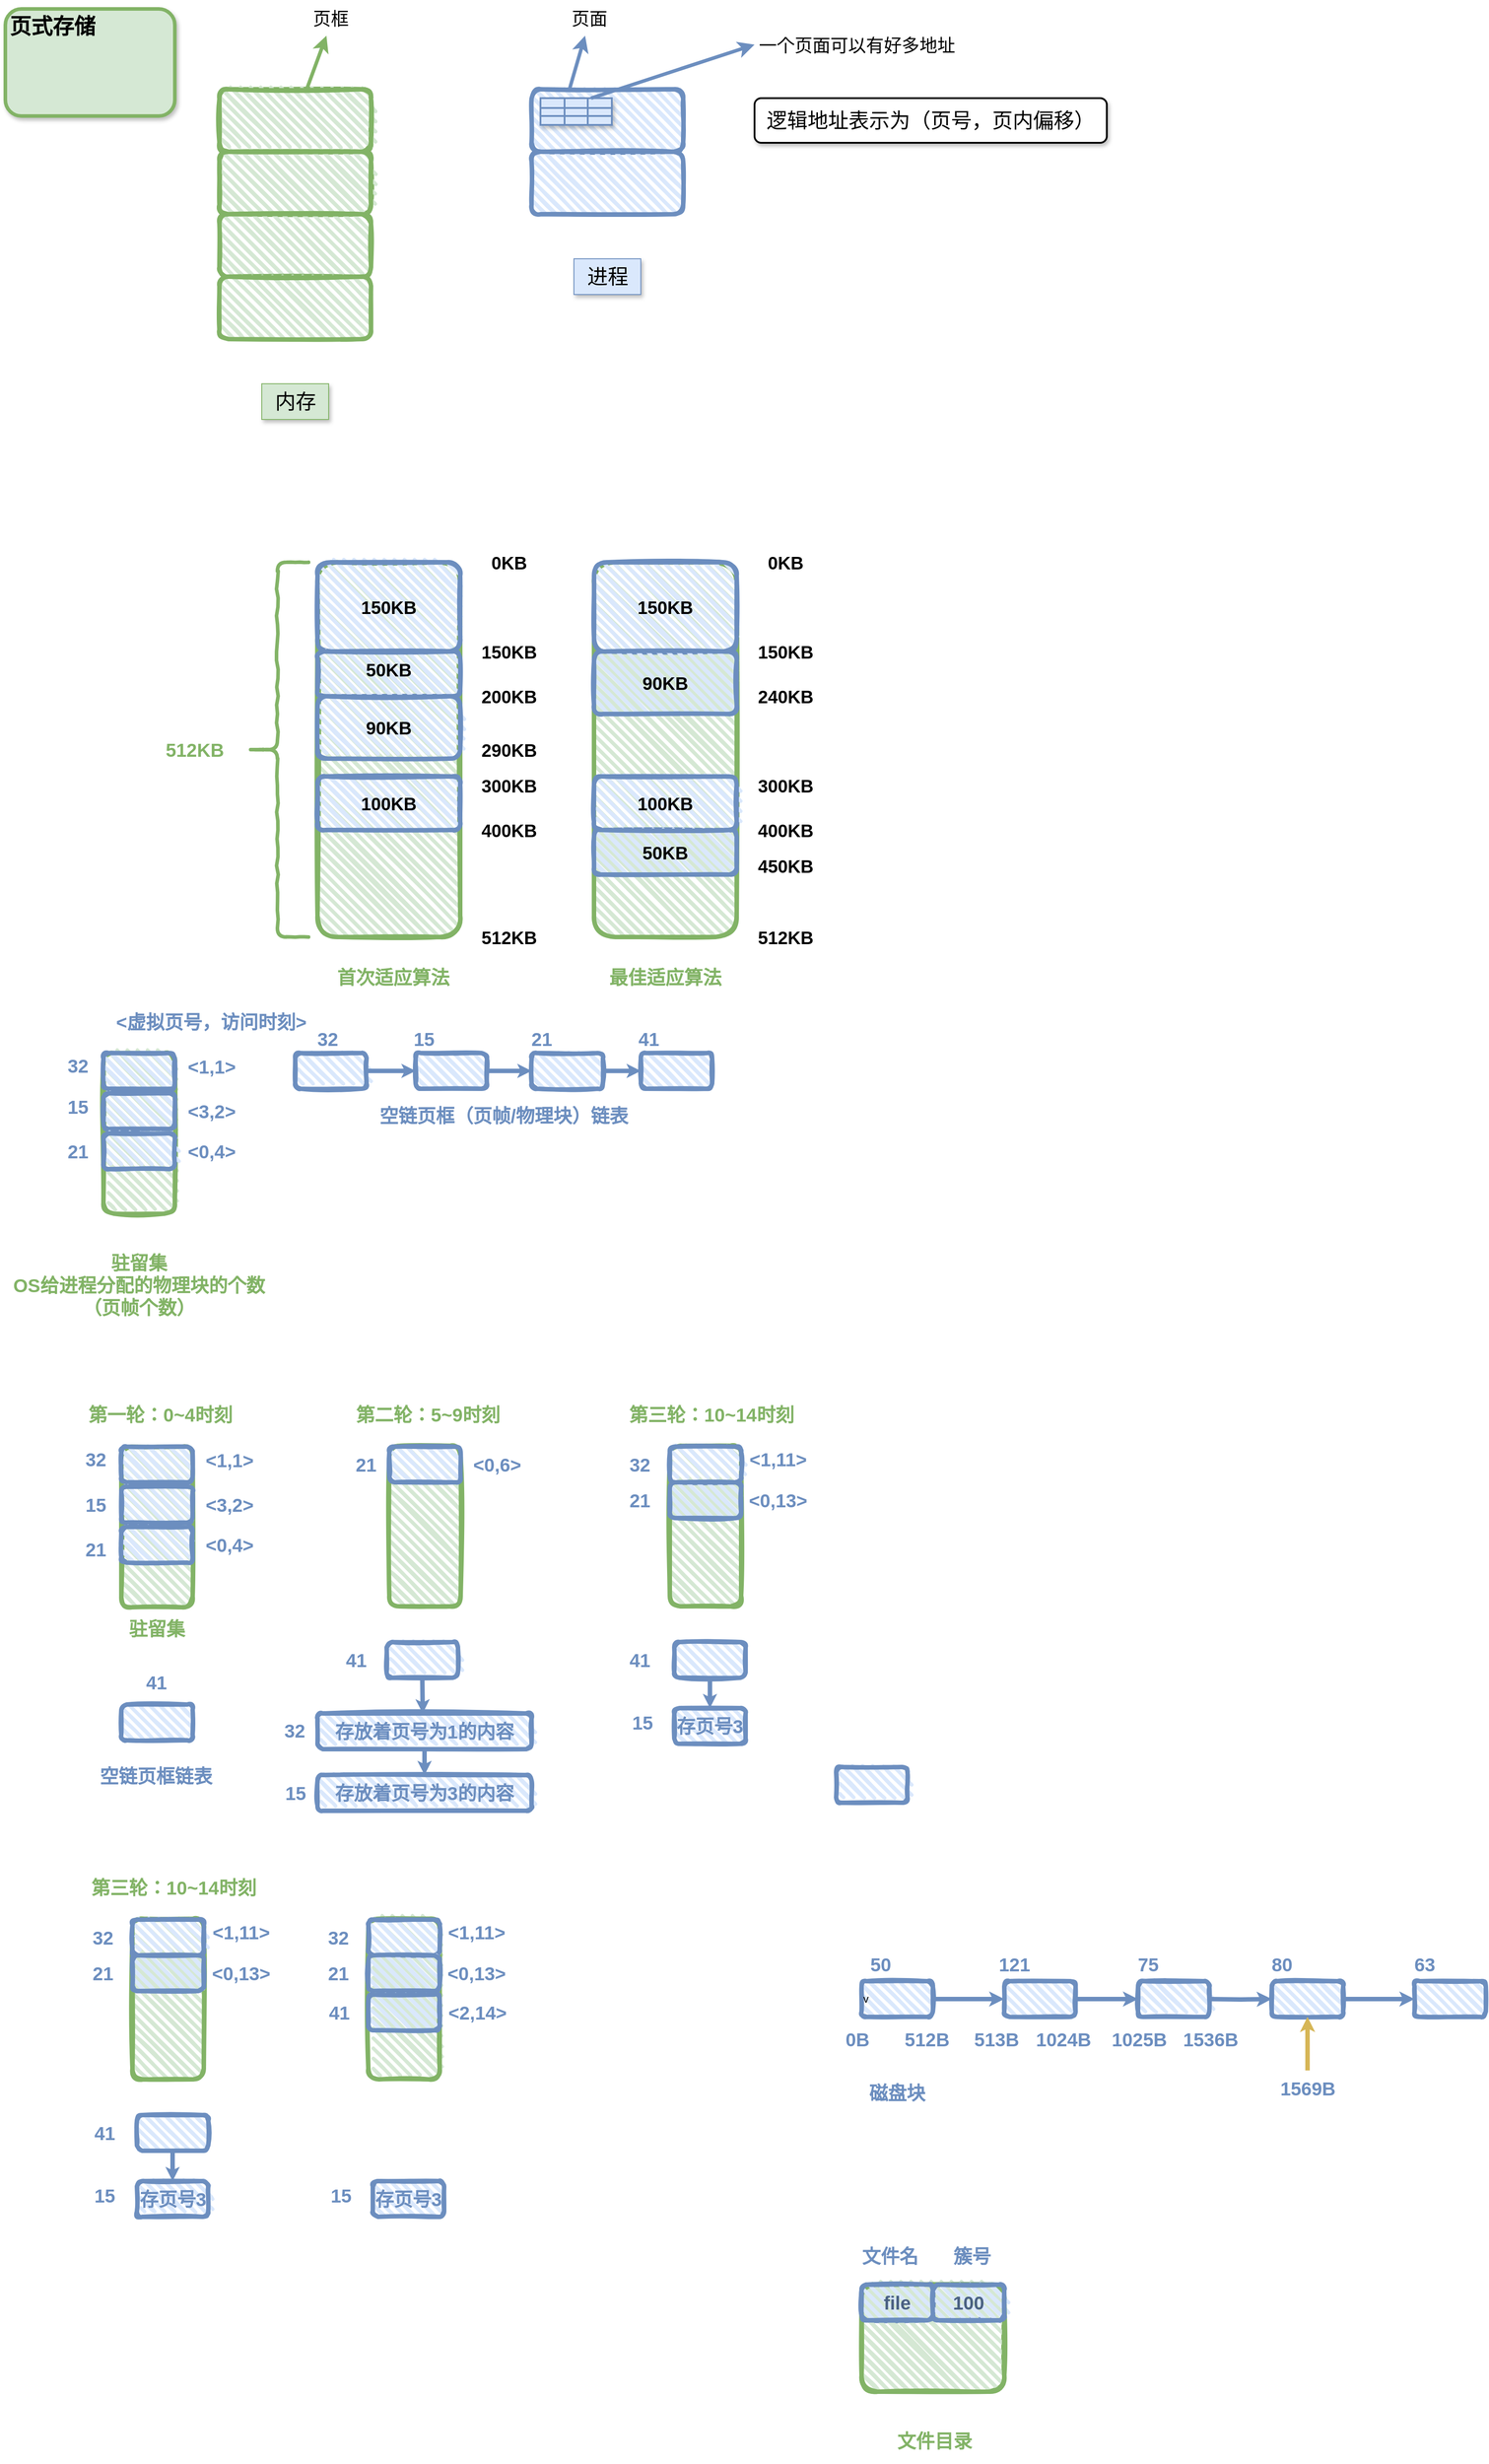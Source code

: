 <mxfile version="15.8.3" type="github">
  <diagram id="8niMTOHg-mjtYMbXrqAT" name="第 1 页">
    <mxGraphModel dx="866" dy="521" grid="1" gridSize="10" guides="1" tooltips="1" connect="1" arrows="1" fold="1" page="1" pageScale="1" pageWidth="827" pageHeight="1169" math="0" shadow="0">
      <root>
        <mxCell id="0" />
        <mxCell id="1" parent="0" />
        <mxCell id="mGNgflJzTAv7n1PGVIst-5" value="&lt;h1&gt;页式存储&lt;/h1&gt;&lt;p&gt;&lt;br&gt;&lt;/p&gt;" style="text;html=1;spacing=5;spacingTop=-20;whiteSpace=wrap;overflow=hidden;rounded=1;fillColor=#d5e8d4;strokeColor=#82b366;align=left;strokeWidth=4;shadow=1;glass=0;sketch=0;" parent="1" vertex="1">
          <mxGeometry x="20" y="30" width="190" height="120" as="geometry" />
        </mxCell>
        <mxCell id="mGNgflJzTAv7n1PGVIst-6" value="" style="rounded=1;whiteSpace=wrap;html=1;strokeWidth=5;fillWeight=4;hachureGap=8;hachureAngle=45;fillColor=#d5e8d4;sketch=1;align=left;strokeColor=#82b366;" parent="1" vertex="1">
          <mxGeometry x="260" y="120" width="170" height="70" as="geometry" />
        </mxCell>
        <mxCell id="mGNgflJzTAv7n1PGVIst-7" value="" style="rounded=1;whiteSpace=wrap;html=1;strokeWidth=5;fillWeight=4;hachureGap=8;hachureAngle=45;fillColor=#d5e8d4;sketch=1;align=left;strokeColor=#82b366;" parent="1" vertex="1">
          <mxGeometry x="260" y="190" width="170" height="70" as="geometry" />
        </mxCell>
        <mxCell id="mGNgflJzTAv7n1PGVIst-8" value="" style="rounded=1;whiteSpace=wrap;html=1;strokeWidth=5;fillWeight=4;hachureGap=8;hachureAngle=45;fillColor=#d5e8d4;sketch=1;align=left;strokeColor=#82b366;" parent="1" vertex="1">
          <mxGeometry x="260" y="260" width="170" height="70" as="geometry" />
        </mxCell>
        <mxCell id="mGNgflJzTAv7n1PGVIst-9" value="" style="rounded=1;whiteSpace=wrap;html=1;strokeWidth=5;fillWeight=4;hachureGap=8;hachureAngle=45;fillColor=#d5e8d4;sketch=1;align=left;strokeColor=#82b366;" parent="1" vertex="1">
          <mxGeometry x="260" y="330" width="170" height="70" as="geometry" />
        </mxCell>
        <mxCell id="mGNgflJzTAv7n1PGVIst-14" style="rounded=0;orthogonalLoop=1;jettySize=auto;html=1;fillColor=#d5e8d4;strokeColor=#82B366;strokeWidth=4;" parent="1" source="mGNgflJzTAv7n1PGVIst-10" edge="1">
          <mxGeometry relative="1" as="geometry">
            <mxPoint x="380" y="60" as="targetPoint" />
          </mxGeometry>
        </mxCell>
        <mxCell id="mGNgflJzTAv7n1PGVIst-10" value="" style="rounded=1;whiteSpace=wrap;html=1;strokeWidth=5;fillWeight=4;hachureGap=8;hachureAngle=45;fillColor=#d5e8d4;sketch=1;align=left;strokeColor=#82b366;" parent="1" vertex="1">
          <mxGeometry x="260" y="120" width="170" height="70" as="geometry" />
        </mxCell>
        <mxCell id="mGNgflJzTAv7n1PGVIst-11" value="" style="rounded=1;whiteSpace=wrap;html=1;strokeWidth=5;fillWeight=4;hachureGap=8;hachureAngle=45;fillColor=#d5e8d4;sketch=1;align=left;strokeColor=#82b366;" parent="1" vertex="1">
          <mxGeometry x="260" y="190" width="170" height="70" as="geometry" />
        </mxCell>
        <mxCell id="mGNgflJzTAv7n1PGVIst-12" value="内存" style="text;html=1;strokeColor=#82b366;fillColor=#d5e8d4;align=center;verticalAlign=middle;whiteSpace=wrap;rounded=0;fontSize=23;shadow=1;" parent="1" vertex="1">
          <mxGeometry x="307.5" y="450" width="75" height="40" as="geometry" />
        </mxCell>
        <mxCell id="mGNgflJzTAv7n1PGVIst-16" value="页框" style="text;html=1;align=center;verticalAlign=middle;whiteSpace=wrap;rounded=0;fontSize=20;" parent="1" vertex="1">
          <mxGeometry x="350" y="20" width="70" height="40" as="geometry" />
        </mxCell>
        <mxCell id="mGNgflJzTAv7n1PGVIst-17" value="" style="rounded=1;whiteSpace=wrap;html=1;strokeWidth=5;fillWeight=4;hachureGap=8;hachureAngle=45;fillColor=#dae8fc;sketch=1;align=left;strokeColor=#6c8ebf;" parent="1" vertex="1">
          <mxGeometry x="610" y="120" width="170" height="70" as="geometry" />
        </mxCell>
        <mxCell id="mGNgflJzTAv7n1PGVIst-18" value="" style="rounded=1;whiteSpace=wrap;html=1;strokeWidth=5;fillWeight=4;hachureGap=8;hachureAngle=45;fillColor=#dae8fc;sketch=1;align=left;strokeColor=#6c8ebf;" parent="1" vertex="1">
          <mxGeometry x="610" y="190" width="170" height="70" as="geometry" />
        </mxCell>
        <mxCell id="mGNgflJzTAv7n1PGVIst-19" value="进程" style="text;html=1;strokeColor=#6c8ebf;fillColor=#dae8fc;align=center;verticalAlign=middle;whiteSpace=wrap;rounded=0;fontSize=23;shadow=1;" parent="1" vertex="1">
          <mxGeometry x="657.5" y="310" width="75" height="40" as="geometry" />
        </mxCell>
        <mxCell id="mGNgflJzTAv7n1PGVIst-20" style="rounded=0;orthogonalLoop=1;jettySize=auto;html=1;fillColor=#dae8fc;strokeColor=#6c8ebf;strokeWidth=4;exitX=0.25;exitY=0;exitDx=0;exitDy=0;" parent="1" source="mGNgflJzTAv7n1PGVIst-17" edge="1">
          <mxGeometry relative="1" as="geometry">
            <mxPoint x="670" y="60" as="targetPoint" />
            <mxPoint x="415.789" y="130" as="sourcePoint" />
          </mxGeometry>
        </mxCell>
        <mxCell id="mGNgflJzTAv7n1PGVIst-21" value="页面" style="text;html=1;align=center;verticalAlign=middle;whiteSpace=wrap;rounded=0;fontSize=20;" parent="1" vertex="1">
          <mxGeometry x="640" y="20" width="70" height="40" as="geometry" />
        </mxCell>
        <mxCell id="mGNgflJzTAv7n1PGVIst-23" value="" style="shape=table;html=1;whiteSpace=wrap;startSize=0;container=1;collapsible=0;childLayout=tableLayout;rounded=0;shadow=1;glass=0;sketch=0;fontSize=23;strokeColor=#6c8ebf;strokeWidth=2;align=left;fillColor=#dae8fc;" parent="1" vertex="1">
          <mxGeometry x="620" y="130" width="80" height="30" as="geometry" />
        </mxCell>
        <mxCell id="mGNgflJzTAv7n1PGVIst-24" value="" style="shape=partialRectangle;html=1;whiteSpace=wrap;collapsible=0;dropTarget=0;pointerEvents=0;fillColor=none;top=0;left=0;bottom=0;right=0;points=[[0,0.5],[1,0.5]];portConstraint=eastwest;rounded=0;shadow=1;glass=0;sketch=0;fontSize=23;strokeColor=default;strokeWidth=4;align=left;" parent="mGNgflJzTAv7n1PGVIst-23" vertex="1">
          <mxGeometry width="80" height="11" as="geometry" />
        </mxCell>
        <mxCell id="mGNgflJzTAv7n1PGVIst-25" value="" style="shape=partialRectangle;html=1;whiteSpace=wrap;connectable=0;fillColor=none;top=0;left=0;bottom=0;right=0;overflow=hidden;pointerEvents=1;rounded=0;shadow=1;glass=0;sketch=0;fontSize=23;strokeColor=default;strokeWidth=4;align=left;" parent="mGNgflJzTAv7n1PGVIst-24" vertex="1">
          <mxGeometry width="27" height="11" as="geometry">
            <mxRectangle width="27" height="11" as="alternateBounds" />
          </mxGeometry>
        </mxCell>
        <mxCell id="mGNgflJzTAv7n1PGVIst-26" value="" style="shape=partialRectangle;html=1;whiteSpace=wrap;connectable=0;fillColor=none;top=0;left=0;bottom=0;right=0;overflow=hidden;pointerEvents=1;rounded=0;shadow=1;glass=0;sketch=0;fontSize=23;strokeColor=default;strokeWidth=4;align=left;" parent="mGNgflJzTAv7n1PGVIst-24" vertex="1">
          <mxGeometry x="27" width="26" height="11" as="geometry">
            <mxRectangle width="26" height="11" as="alternateBounds" />
          </mxGeometry>
        </mxCell>
        <mxCell id="mGNgflJzTAv7n1PGVIst-27" value="" style="shape=partialRectangle;html=1;whiteSpace=wrap;connectable=0;fillColor=none;top=0;left=0;bottom=0;right=0;overflow=hidden;pointerEvents=1;rounded=0;shadow=1;glass=0;sketch=0;fontSize=23;strokeColor=default;strokeWidth=4;align=left;" parent="mGNgflJzTAv7n1PGVIst-24" vertex="1">
          <mxGeometry x="53" width="27" height="11" as="geometry">
            <mxRectangle width="27" height="11" as="alternateBounds" />
          </mxGeometry>
        </mxCell>
        <mxCell id="mGNgflJzTAv7n1PGVIst-28" value="" style="shape=partialRectangle;html=1;whiteSpace=wrap;collapsible=0;dropTarget=0;pointerEvents=0;fillColor=none;top=0;left=0;bottom=0;right=0;points=[[0,0.5],[1,0.5]];portConstraint=eastwest;rounded=0;shadow=1;glass=0;sketch=0;fontSize=23;strokeColor=default;strokeWidth=4;align=left;" parent="mGNgflJzTAv7n1PGVIst-23" vertex="1">
          <mxGeometry y="11" width="80" height="9" as="geometry" />
        </mxCell>
        <mxCell id="mGNgflJzTAv7n1PGVIst-29" value="" style="shape=partialRectangle;html=1;whiteSpace=wrap;connectable=0;fillColor=none;top=0;left=0;bottom=0;right=0;overflow=hidden;pointerEvents=1;rounded=0;shadow=1;glass=0;sketch=0;fontSize=23;strokeColor=default;strokeWidth=4;align=left;" parent="mGNgflJzTAv7n1PGVIst-28" vertex="1">
          <mxGeometry width="27" height="9" as="geometry">
            <mxRectangle width="27" height="9" as="alternateBounds" />
          </mxGeometry>
        </mxCell>
        <mxCell id="mGNgflJzTAv7n1PGVIst-30" value="" style="shape=partialRectangle;html=1;whiteSpace=wrap;connectable=0;fillColor=none;top=0;left=0;bottom=0;right=0;overflow=hidden;pointerEvents=1;rounded=0;shadow=1;glass=0;sketch=0;fontSize=23;strokeColor=default;strokeWidth=4;align=left;" parent="mGNgflJzTAv7n1PGVIst-28" vertex="1">
          <mxGeometry x="27" width="26" height="9" as="geometry">
            <mxRectangle width="26" height="9" as="alternateBounds" />
          </mxGeometry>
        </mxCell>
        <mxCell id="mGNgflJzTAv7n1PGVIst-31" value="" style="shape=partialRectangle;html=1;whiteSpace=wrap;connectable=0;fillColor=none;top=0;left=0;bottom=0;right=0;overflow=hidden;pointerEvents=1;rounded=0;shadow=1;glass=0;sketch=0;fontSize=23;strokeColor=default;strokeWidth=4;align=left;" parent="mGNgflJzTAv7n1PGVIst-28" vertex="1">
          <mxGeometry x="53" width="27" height="9" as="geometry">
            <mxRectangle width="27" height="9" as="alternateBounds" />
          </mxGeometry>
        </mxCell>
        <mxCell id="mGNgflJzTAv7n1PGVIst-32" value="" style="shape=partialRectangle;html=1;whiteSpace=wrap;collapsible=0;dropTarget=0;pointerEvents=0;fillColor=none;top=0;left=0;bottom=0;right=0;points=[[0,0.5],[1,0.5]];portConstraint=eastwest;rounded=0;shadow=1;glass=0;sketch=0;fontSize=23;strokeColor=default;strokeWidth=4;align=left;" parent="mGNgflJzTAv7n1PGVIst-23" vertex="1">
          <mxGeometry y="20" width="80" height="10" as="geometry" />
        </mxCell>
        <mxCell id="mGNgflJzTAv7n1PGVIst-33" value="" style="shape=partialRectangle;html=1;whiteSpace=wrap;connectable=0;fillColor=none;top=0;left=0;bottom=0;right=0;overflow=hidden;pointerEvents=1;rounded=0;shadow=1;glass=0;sketch=0;fontSize=23;strokeColor=default;strokeWidth=4;align=left;" parent="mGNgflJzTAv7n1PGVIst-32" vertex="1">
          <mxGeometry width="27" height="10" as="geometry">
            <mxRectangle width="27" height="10" as="alternateBounds" />
          </mxGeometry>
        </mxCell>
        <mxCell id="mGNgflJzTAv7n1PGVIst-34" value="" style="shape=partialRectangle;html=1;whiteSpace=wrap;connectable=0;fillColor=none;top=0;left=0;bottom=0;right=0;overflow=hidden;pointerEvents=1;rounded=0;shadow=1;glass=0;sketch=0;fontSize=23;strokeColor=default;strokeWidth=4;align=left;" parent="mGNgflJzTAv7n1PGVIst-32" vertex="1">
          <mxGeometry x="27" width="26" height="10" as="geometry">
            <mxRectangle width="26" height="10" as="alternateBounds" />
          </mxGeometry>
        </mxCell>
        <mxCell id="mGNgflJzTAv7n1PGVIst-35" value="" style="shape=partialRectangle;html=1;whiteSpace=wrap;connectable=0;fillColor=none;top=0;left=0;bottom=0;right=0;overflow=hidden;pointerEvents=1;rounded=0;shadow=1;glass=0;sketch=0;fontSize=23;strokeColor=default;strokeWidth=4;align=left;" parent="mGNgflJzTAv7n1PGVIst-32" vertex="1">
          <mxGeometry x="53" width="27" height="10" as="geometry">
            <mxRectangle width="27" height="10" as="alternateBounds" />
          </mxGeometry>
        </mxCell>
        <mxCell id="mGNgflJzTAv7n1PGVIst-36" style="rounded=0;orthogonalLoop=1;jettySize=auto;html=1;fillColor=#dae8fc;strokeColor=#6c8ebf;strokeWidth=4;" parent="1" source="mGNgflJzTAv7n1PGVIst-24" edge="1">
          <mxGeometry relative="1" as="geometry">
            <mxPoint x="860" y="70" as="targetPoint" />
            <mxPoint x="662.5" y="130" as="sourcePoint" />
          </mxGeometry>
        </mxCell>
        <mxCell id="mGNgflJzTAv7n1PGVIst-37" value="一个页面可以有好多地址" style="text;html=1;align=center;verticalAlign=middle;whiteSpace=wrap;rounded=0;fontSize=20;" parent="1" vertex="1">
          <mxGeometry x="850" y="50" width="250" height="40" as="geometry" />
        </mxCell>
        <mxCell id="mGNgflJzTAv7n1PGVIst-38" value="逻辑地址表示为（页号，页内偏移）" style="rounded=1;whiteSpace=wrap;html=1;shadow=1;glass=0;sketch=0;fontSize=23;strokeColor=default;strokeWidth=2;gradientColor=none;align=center;" parent="1" vertex="1">
          <mxGeometry x="860" y="130" width="395" height="50" as="geometry" />
        </mxCell>
        <mxCell id="kxqNruu3WjReAs4DMxfM-1" value="" style="rounded=1;whiteSpace=wrap;html=1;strokeWidth=5;fillWeight=4;hachureGap=8;hachureAngle=45;fillColor=#d5e8d4;sketch=1;align=left;strokeColor=#82b366;noLabel=0;portConstraintRotation=0;" parent="1" vertex="1">
          <mxGeometry x="370" y="650" width="160" height="420" as="geometry" />
        </mxCell>
        <mxCell id="kxqNruu3WjReAs4DMxfM-2" value="" style="shape=curlyBracket;whiteSpace=wrap;html=1;rounded=1;fillColor=#d5e8d4;strokeColor=#82b366;strokeWidth=4;portConstraintRotation=0;comic=1;" parent="1" vertex="1">
          <mxGeometry x="290" y="650" width="70" height="420" as="geometry" />
        </mxCell>
        <mxCell id="kxqNruu3WjReAs4DMxfM-3" value="&lt;b&gt;&lt;font style=&quot;font-size: 21px&quot; color=&quot;#82b366&quot;&gt;512KB&lt;/font&gt;&lt;/b&gt;" style="text;html=1;strokeColor=none;fillColor=none;align=center;verticalAlign=middle;whiteSpace=wrap;rounded=0;comic=1;sketch=1;strokeWidth=5;" parent="1" vertex="1">
          <mxGeometry x="180" y="835" width="105" height="50" as="geometry" />
        </mxCell>
        <mxCell id="kxqNruu3WjReAs4DMxfM-4" value="" style="rounded=1;whiteSpace=wrap;html=1;strokeWidth=5;fillWeight=4;hachureGap=8;hachureAngle=45;fillColor=#dae8fc;sketch=1;align=left;strokeColor=#6c8ebf;noLabel=0;portConstraintRotation=0;" parent="1" vertex="1">
          <mxGeometry x="370" y="650" width="160" height="100" as="geometry" />
        </mxCell>
        <mxCell id="kxqNruu3WjReAs4DMxfM-5" value="" style="rounded=1;whiteSpace=wrap;html=1;strokeWidth=5;fillWeight=4;hachureGap=8;hachureAngle=45;fillColor=#dae8fc;sketch=1;align=left;strokeColor=#6c8ebf;noLabel=0;portConstraintRotation=0;" parent="1" vertex="1">
          <mxGeometry x="370" y="800" width="160" height="70" as="geometry" />
        </mxCell>
        <mxCell id="kxqNruu3WjReAs4DMxfM-6" value="" style="rounded=1;whiteSpace=wrap;html=1;strokeWidth=5;fillWeight=4;hachureGap=8;hachureAngle=45;fillColor=#dae8fc;sketch=1;align=left;strokeColor=#6c8ebf;noLabel=0;portConstraintRotation=0;" parent="1" vertex="1">
          <mxGeometry x="370" y="750" width="160" height="50" as="geometry" />
        </mxCell>
        <mxCell id="kxqNruu3WjReAs4DMxfM-7" value="" style="rounded=1;whiteSpace=wrap;html=1;strokeWidth=5;fillWeight=4;hachureGap=8;hachureAngle=45;fillColor=#dae8fc;sketch=1;align=left;strokeColor=#6c8ebf;noLabel=0;portConstraintRotation=0;" parent="1" vertex="1">
          <mxGeometry x="370" y="890" width="160" height="60" as="geometry" />
        </mxCell>
        <mxCell id="kxqNruu3WjReAs4DMxfM-8" value="150KB" style="text;html=1;align=center;verticalAlign=middle;whiteSpace=wrap;rounded=0;fontSize=20;fontStyle=1" parent="1" vertex="1">
          <mxGeometry x="415" y="680" width="70" height="40" as="geometry" />
        </mxCell>
        <mxCell id="kxqNruu3WjReAs4DMxfM-9" value="50KB" style="text;html=1;align=center;verticalAlign=middle;whiteSpace=wrap;rounded=0;fontSize=20;fontStyle=1" parent="1" vertex="1">
          <mxGeometry x="415" y="750" width="70" height="40" as="geometry" />
        </mxCell>
        <mxCell id="kxqNruu3WjReAs4DMxfM-10" value="90KB" style="text;html=1;align=center;verticalAlign=middle;whiteSpace=wrap;rounded=0;fontSize=20;fontStyle=1" parent="1" vertex="1">
          <mxGeometry x="415" y="815" width="70" height="40" as="geometry" />
        </mxCell>
        <mxCell id="kxqNruu3WjReAs4DMxfM-11" value="0KB" style="text;html=1;align=center;verticalAlign=middle;whiteSpace=wrap;rounded=0;fontSize=20;fontStyle=1" parent="1" vertex="1">
          <mxGeometry x="550" y="630" width="70" height="40" as="geometry" />
        </mxCell>
        <mxCell id="kxqNruu3WjReAs4DMxfM-12" value="150KB" style="text;html=1;align=center;verticalAlign=middle;whiteSpace=wrap;rounded=0;fontSize=20;fontStyle=1" parent="1" vertex="1">
          <mxGeometry x="550" y="730" width="70" height="40" as="geometry" />
        </mxCell>
        <mxCell id="kxqNruu3WjReAs4DMxfM-13" value="200KB" style="text;html=1;align=center;verticalAlign=middle;whiteSpace=wrap;rounded=0;fontSize=20;fontStyle=1" parent="1" vertex="1">
          <mxGeometry x="550" y="780" width="70" height="40" as="geometry" />
        </mxCell>
        <mxCell id="kxqNruu3WjReAs4DMxfM-14" value="290KB" style="text;html=1;align=center;verticalAlign=middle;whiteSpace=wrap;rounded=0;fontSize=20;fontStyle=1" parent="1" vertex="1">
          <mxGeometry x="550" y="840" width="70" height="40" as="geometry" />
        </mxCell>
        <mxCell id="kxqNruu3WjReAs4DMxfM-15" value="300KB" style="text;html=1;align=center;verticalAlign=middle;whiteSpace=wrap;rounded=0;fontSize=20;fontStyle=1" parent="1" vertex="1">
          <mxGeometry x="550" y="880" width="70" height="40" as="geometry" />
        </mxCell>
        <mxCell id="kxqNruu3WjReAs4DMxfM-17" value="100KB" style="text;html=1;align=center;verticalAlign=middle;whiteSpace=wrap;rounded=0;fontSize=20;fontStyle=1" parent="1" vertex="1">
          <mxGeometry x="415" y="900" width="70" height="40" as="geometry" />
        </mxCell>
        <mxCell id="kxqNruu3WjReAs4DMxfM-18" value="400KB" style="text;html=1;align=center;verticalAlign=middle;whiteSpace=wrap;rounded=0;fontSize=20;fontStyle=1" parent="1" vertex="1">
          <mxGeometry x="550" y="930" width="70" height="40" as="geometry" />
        </mxCell>
        <mxCell id="kxqNruu3WjReAs4DMxfM-19" value="512KB" style="text;html=1;align=center;verticalAlign=middle;whiteSpace=wrap;rounded=0;fontSize=20;fontStyle=1" parent="1" vertex="1">
          <mxGeometry x="550" y="1050" width="70" height="40" as="geometry" />
        </mxCell>
        <mxCell id="kxqNruu3WjReAs4DMxfM-20" value="" style="rounded=1;whiteSpace=wrap;html=1;strokeWidth=5;fillWeight=4;hachureGap=8;hachureAngle=45;fillColor=#d5e8d4;sketch=1;align=left;strokeColor=#82b366;noLabel=0;portConstraintRotation=0;" parent="1" vertex="1">
          <mxGeometry x="680" y="650" width="160" height="420" as="geometry" />
        </mxCell>
        <mxCell id="kxqNruu3WjReAs4DMxfM-21" value="" style="rounded=1;whiteSpace=wrap;html=1;strokeWidth=5;fillWeight=4;hachureGap=8;hachureAngle=45;fillColor=#dae8fc;sketch=1;align=left;strokeColor=#6c8ebf;noLabel=0;portConstraintRotation=0;" parent="1" vertex="1">
          <mxGeometry x="680" y="650" width="160" height="100" as="geometry" />
        </mxCell>
        <mxCell id="kxqNruu3WjReAs4DMxfM-24" value="" style="rounded=1;whiteSpace=wrap;html=1;strokeWidth=5;fillWeight=4;hachureGap=8;hachureAngle=45;fillColor=#dae8fc;sketch=1;align=left;strokeColor=#6c8ebf;noLabel=0;portConstraintRotation=0;" parent="1" vertex="1">
          <mxGeometry x="680" y="890" width="160" height="60" as="geometry" />
        </mxCell>
        <mxCell id="kxqNruu3WjReAs4DMxfM-25" value="150KB" style="text;html=1;align=center;verticalAlign=middle;whiteSpace=wrap;rounded=0;fontSize=20;fontStyle=1" parent="1" vertex="1">
          <mxGeometry x="725" y="680" width="70" height="40" as="geometry" />
        </mxCell>
        <mxCell id="kxqNruu3WjReAs4DMxfM-28" value="0KB" style="text;html=1;align=center;verticalAlign=middle;whiteSpace=wrap;rounded=0;fontSize=20;fontStyle=1" parent="1" vertex="1">
          <mxGeometry x="860" y="630" width="70" height="40" as="geometry" />
        </mxCell>
        <mxCell id="kxqNruu3WjReAs4DMxfM-29" value="150KB" style="text;html=1;align=center;verticalAlign=middle;whiteSpace=wrap;rounded=0;fontSize=20;fontStyle=1" parent="1" vertex="1">
          <mxGeometry x="860" y="730" width="70" height="40" as="geometry" />
        </mxCell>
        <mxCell id="kxqNruu3WjReAs4DMxfM-30" value="240KB" style="text;html=1;align=center;verticalAlign=middle;whiteSpace=wrap;rounded=0;fontSize=20;fontStyle=1" parent="1" vertex="1">
          <mxGeometry x="860" y="780" width="70" height="40" as="geometry" />
        </mxCell>
        <mxCell id="kxqNruu3WjReAs4DMxfM-32" value="300KB" style="text;html=1;align=center;verticalAlign=middle;whiteSpace=wrap;rounded=0;fontSize=20;fontStyle=1" parent="1" vertex="1">
          <mxGeometry x="860" y="880" width="70" height="40" as="geometry" />
        </mxCell>
        <mxCell id="kxqNruu3WjReAs4DMxfM-33" value="100KB" style="text;html=1;align=center;verticalAlign=middle;whiteSpace=wrap;rounded=0;fontSize=20;fontStyle=1" parent="1" vertex="1">
          <mxGeometry x="725" y="900" width="70" height="40" as="geometry" />
        </mxCell>
        <mxCell id="kxqNruu3WjReAs4DMxfM-34" value="400KB" style="text;html=1;align=center;verticalAlign=middle;whiteSpace=wrap;rounded=0;fontSize=20;fontStyle=1" parent="1" vertex="1">
          <mxGeometry x="860" y="930" width="70" height="40" as="geometry" />
        </mxCell>
        <mxCell id="kxqNruu3WjReAs4DMxfM-35" value="512KB" style="text;html=1;align=center;verticalAlign=middle;whiteSpace=wrap;rounded=0;fontSize=20;fontStyle=1" parent="1" vertex="1">
          <mxGeometry x="860" y="1050" width="70" height="40" as="geometry" />
        </mxCell>
        <mxCell id="kxqNruu3WjReAs4DMxfM-36" value="" style="rounded=1;whiteSpace=wrap;html=1;strokeWidth=5;fillWeight=4;hachureGap=8;hachureAngle=45;fillColor=#dae8fc;sketch=1;align=left;strokeColor=#6c8ebf;noLabel=0;portConstraintRotation=0;" parent="1" vertex="1">
          <mxGeometry x="680" y="950" width="160" height="50" as="geometry" />
        </mxCell>
        <mxCell id="kxqNruu3WjReAs4DMxfM-37" value="50KB" style="text;html=1;align=center;verticalAlign=middle;whiteSpace=wrap;rounded=0;fontSize=20;fontStyle=1" parent="1" vertex="1">
          <mxGeometry x="725" y="955" width="70" height="40" as="geometry" />
        </mxCell>
        <mxCell id="kxqNruu3WjReAs4DMxfM-38" value="" style="rounded=1;whiteSpace=wrap;html=1;strokeWidth=5;fillWeight=4;hachureGap=8;hachureAngle=45;fillColor=#dae8fc;sketch=1;align=left;strokeColor=#6c8ebf;noLabel=0;portConstraintRotation=0;" parent="1" vertex="1">
          <mxGeometry x="680" y="750" width="160" height="70" as="geometry" />
        </mxCell>
        <mxCell id="kxqNruu3WjReAs4DMxfM-39" value="90KB" style="text;html=1;align=center;verticalAlign=middle;whiteSpace=wrap;rounded=0;fontSize=20;fontStyle=1" parent="1" vertex="1">
          <mxGeometry x="725" y="765" width="70" height="40" as="geometry" />
        </mxCell>
        <mxCell id="kxqNruu3WjReAs4DMxfM-40" value="450KB" style="text;html=1;align=center;verticalAlign=middle;whiteSpace=wrap;rounded=0;fontSize=20;fontStyle=1" parent="1" vertex="1">
          <mxGeometry x="860" y="970" width="70" height="40" as="geometry" />
        </mxCell>
        <mxCell id="kxqNruu3WjReAs4DMxfM-41" value="&lt;font color=&quot;#82b366&quot;&gt;&lt;span style=&quot;font-size: 21px&quot;&gt;&lt;b&gt;首次适应算法&lt;/b&gt;&lt;/span&gt;&lt;/font&gt;" style="text;html=1;strokeColor=none;fillColor=none;align=center;verticalAlign=middle;whiteSpace=wrap;rounded=0;comic=1;sketch=1;strokeWidth=5;" parent="1" vertex="1">
          <mxGeometry x="370" y="1090" width="170" height="50" as="geometry" />
        </mxCell>
        <mxCell id="kxqNruu3WjReAs4DMxfM-42" value="&lt;font color=&quot;#82b366&quot;&gt;&lt;span style=&quot;font-size: 21px&quot;&gt;&lt;b&gt;最佳适应算法&lt;/b&gt;&lt;/span&gt;&lt;/font&gt;" style="text;html=1;strokeColor=none;fillColor=none;align=center;verticalAlign=middle;whiteSpace=wrap;rounded=0;comic=1;sketch=1;strokeWidth=5;" parent="1" vertex="1">
          <mxGeometry x="675" y="1090" width="170" height="50" as="geometry" />
        </mxCell>
        <mxCell id="XmqZks_PLX3HvGbQEvDv-1" value="" style="rounded=1;whiteSpace=wrap;html=1;strokeWidth=5;fillWeight=4;hachureGap=8;hachureAngle=45;fillColor=#d5e8d4;sketch=1;align=left;strokeColor=#82b366;" vertex="1" parent="1">
          <mxGeometry x="130" y="1200" width="80" height="180" as="geometry" />
        </mxCell>
        <mxCell id="XmqZks_PLX3HvGbQEvDv-2" value="&lt;font color=&quot;#82b366&quot;&gt;&lt;span style=&quot;font-size: 21px&quot;&gt;&lt;b&gt;驻留集&lt;br&gt;OS给进程分配的物理块的个数&lt;br&gt;（页帧个数）&lt;br&gt;&lt;/b&gt;&lt;/span&gt;&lt;/font&gt;" style="text;html=1;strokeColor=none;fillColor=none;align=center;verticalAlign=middle;whiteSpace=wrap;rounded=0;comic=1;sketch=1;strokeWidth=5;" vertex="1" parent="1">
          <mxGeometry x="20" y="1400" width="300" height="120" as="geometry" />
        </mxCell>
        <mxCell id="XmqZks_PLX3HvGbQEvDv-3" value="" style="rounded=1;whiteSpace=wrap;html=1;strokeWidth=5;fillWeight=4;hachureGap=8;hachureAngle=45;fillColor=#dae8fc;sketch=1;align=left;strokeColor=#6c8ebf;" vertex="1" parent="1">
          <mxGeometry x="345" y="1200" width="80" height="40" as="geometry" />
        </mxCell>
        <mxCell id="XmqZks_PLX3HvGbQEvDv-4" value="" style="rounded=1;whiteSpace=wrap;html=1;strokeWidth=5;fillWeight=4;hachureGap=8;hachureAngle=45;fillColor=#dae8fc;sketch=1;align=left;strokeColor=#6c8ebf;" vertex="1" parent="1">
          <mxGeometry x="480" y="1200" width="80" height="40" as="geometry" />
        </mxCell>
        <mxCell id="XmqZks_PLX3HvGbQEvDv-5" value="" style="rounded=1;whiteSpace=wrap;html=1;strokeWidth=5;fillWeight=4;hachureGap=8;hachureAngle=45;fillColor=#dae8fc;sketch=1;align=left;strokeColor=#6c8ebf;" vertex="1" parent="1">
          <mxGeometry x="610" y="1200" width="80" height="40" as="geometry" />
        </mxCell>
        <mxCell id="XmqZks_PLX3HvGbQEvDv-6" value="" style="rounded=1;whiteSpace=wrap;html=1;strokeWidth=5;fillWeight=4;hachureGap=8;hachureAngle=45;fillColor=#dae8fc;sketch=1;align=left;strokeColor=#6c8ebf;" vertex="1" parent="1">
          <mxGeometry x="732.5" y="1200" width="80" height="40" as="geometry" />
        </mxCell>
        <mxCell id="XmqZks_PLX3HvGbQEvDv-7" value="&lt;font&gt;&lt;span style=&quot;font-size: 21px&quot;&gt;&lt;b&gt;32&lt;/b&gt;&lt;/span&gt;&lt;/font&gt;" style="text;html=1;strokeColor=none;fillColor=none;align=center;verticalAlign=middle;whiteSpace=wrap;rounded=0;comic=1;sketch=1;strokeWidth=5;fontColor=#6C8EBF;" vertex="1" parent="1">
          <mxGeometry x="360" y="1169" width="42.5" height="30" as="geometry" />
        </mxCell>
        <mxCell id="XmqZks_PLX3HvGbQEvDv-8" value="&lt;font&gt;&lt;span style=&quot;font-size: 21px&quot;&gt;&lt;b&gt;41&lt;br&gt;&lt;/b&gt;&lt;/span&gt;&lt;/font&gt;" style="text;html=1;strokeColor=none;fillColor=none;align=center;verticalAlign=middle;whiteSpace=wrap;rounded=0;comic=1;sketch=1;strokeWidth=5;fontColor=#6C8EBF;" vertex="1" parent="1">
          <mxGeometry x="700" y="1159" width="82.5" height="50" as="geometry" />
        </mxCell>
        <mxCell id="XmqZks_PLX3HvGbQEvDv-9" value="&lt;font&gt;&lt;span style=&quot;font-size: 21px&quot;&gt;&lt;b&gt;15&lt;br&gt;&lt;/b&gt;&lt;/span&gt;&lt;/font&gt;" style="text;html=1;strokeColor=none;fillColor=none;align=center;verticalAlign=middle;whiteSpace=wrap;rounded=0;comic=1;sketch=1;strokeWidth=5;fontColor=#6C8EBF;" vertex="1" parent="1">
          <mxGeometry x="447.5" y="1159" width="82.5" height="50" as="geometry" />
        </mxCell>
        <mxCell id="XmqZks_PLX3HvGbQEvDv-10" value="&lt;font&gt;&lt;span style=&quot;font-size: 21px&quot;&gt;&lt;b&gt;21&lt;br&gt;&lt;/b&gt;&lt;/span&gt;&lt;/font&gt;" style="text;html=1;strokeColor=none;fillColor=none;align=center;verticalAlign=middle;whiteSpace=wrap;rounded=0;comic=1;sketch=1;strokeWidth=5;fontColor=#6C8EBF;" vertex="1" parent="1">
          <mxGeometry x="580" y="1159" width="82.5" height="50" as="geometry" />
        </mxCell>
        <mxCell id="XmqZks_PLX3HvGbQEvDv-13" value="" style="endArrow=classic;html=1;rounded=0;fontColor=#6C8EBF;exitX=1;exitY=0.5;exitDx=0;exitDy=0;entryX=0;entryY=0.5;entryDx=0;entryDy=0;fillColor=#dae8fc;strokeColor=#6c8ebf;strokeWidth=5;endSize=0;startSize=7;" edge="1" parent="1" source="XmqZks_PLX3HvGbQEvDv-3" target="XmqZks_PLX3HvGbQEvDv-4">
          <mxGeometry width="50" height="50" relative="1" as="geometry">
            <mxPoint x="420" y="1390" as="sourcePoint" />
            <mxPoint x="470" y="1340" as="targetPoint" />
          </mxGeometry>
        </mxCell>
        <mxCell id="XmqZks_PLX3HvGbQEvDv-14" style="edgeStyle=orthogonalEdgeStyle;rounded=0;orthogonalLoop=1;jettySize=auto;html=1;exitX=0.5;exitY=1;exitDx=0;exitDy=0;fontColor=#6C8EBF;startSize=7;endSize=1;strokeWidth=6;" edge="1" parent="1" source="XmqZks_PLX3HvGbQEvDv-3" target="XmqZks_PLX3HvGbQEvDv-3">
          <mxGeometry relative="1" as="geometry" />
        </mxCell>
        <mxCell id="XmqZks_PLX3HvGbQEvDv-15" value="" style="endArrow=classic;html=1;rounded=0;fontColor=#6C8EBF;exitX=1;exitY=0.5;exitDx=0;exitDy=0;entryX=0;entryY=0.5;entryDx=0;entryDy=0;fillColor=#dae8fc;strokeColor=#6c8ebf;strokeWidth=5;endSize=0;startSize=7;" edge="1" parent="1" source="XmqZks_PLX3HvGbQEvDv-4" target="XmqZks_PLX3HvGbQEvDv-5">
          <mxGeometry width="50" height="50" relative="1" as="geometry">
            <mxPoint x="435" y="1230" as="sourcePoint" />
            <mxPoint x="490" y="1230" as="targetPoint" />
          </mxGeometry>
        </mxCell>
        <mxCell id="XmqZks_PLX3HvGbQEvDv-16" value="" style="endArrow=classic;html=1;rounded=0;fontColor=#6C8EBF;entryX=0;entryY=0.5;entryDx=0;entryDy=0;fillColor=#dae8fc;strokeColor=#6c8ebf;strokeWidth=5;endSize=0;startSize=7;" edge="1" parent="1" target="XmqZks_PLX3HvGbQEvDv-6">
          <mxGeometry width="50" height="50" relative="1" as="geometry">
            <mxPoint x="690" y="1220" as="sourcePoint" />
            <mxPoint x="500" y="1240" as="targetPoint" />
          </mxGeometry>
        </mxCell>
        <mxCell id="XmqZks_PLX3HvGbQEvDv-17" value="&lt;font&gt;&lt;span style=&quot;font-size: 21px&quot;&gt;&lt;b&gt;空链页框（页帧/物理块）链表&lt;/b&gt;&lt;/span&gt;&lt;/font&gt;" style="text;html=1;strokeColor=none;fillColor=none;align=center;verticalAlign=middle;whiteSpace=wrap;rounded=0;comic=1;sketch=1;strokeWidth=5;fontColor=#6C8EBF;" vertex="1" parent="1">
          <mxGeometry x="414" y="1250" width="330" height="40" as="geometry" />
        </mxCell>
        <mxCell id="XmqZks_PLX3HvGbQEvDv-19" value="" style="rounded=1;whiteSpace=wrap;html=1;strokeWidth=5;fillWeight=4;hachureGap=8;hachureAngle=45;fillColor=#dae8fc;sketch=1;align=left;strokeColor=#6c8ebf;" vertex="1" parent="1">
          <mxGeometry x="130" y="1200" width="80" height="40" as="geometry" />
        </mxCell>
        <mxCell id="XmqZks_PLX3HvGbQEvDv-20" value="" style="rounded=1;whiteSpace=wrap;html=1;strokeWidth=5;fillWeight=4;hachureGap=8;hachureAngle=45;fillColor=#dae8fc;sketch=1;align=left;strokeColor=#6c8ebf;" vertex="1" parent="1">
          <mxGeometry x="130" y="1245" width="80" height="40" as="geometry" />
        </mxCell>
        <mxCell id="XmqZks_PLX3HvGbQEvDv-21" value="" style="rounded=1;whiteSpace=wrap;html=1;strokeWidth=5;fillWeight=4;hachureGap=8;hachureAngle=45;fillColor=#dae8fc;sketch=1;align=left;strokeColor=#6c8ebf;" vertex="1" parent="1">
          <mxGeometry x="130" y="1290" width="80" height="40" as="geometry" />
        </mxCell>
        <mxCell id="XmqZks_PLX3HvGbQEvDv-22" value="" style="rounded=1;whiteSpace=wrap;html=1;strokeWidth=5;fillWeight=4;hachureGap=8;hachureAngle=45;fillColor=#dae8fc;sketch=1;align=left;strokeColor=#6c8ebf;" vertex="1" parent="1">
          <mxGeometry x="447.5" y="1860" width="80" height="40" as="geometry" />
        </mxCell>
        <mxCell id="XmqZks_PLX3HvGbQEvDv-23" value="&lt;font&gt;&lt;span style=&quot;font-size: 21px&quot;&gt;&lt;b&gt;32&lt;/b&gt;&lt;/span&gt;&lt;/font&gt;" style="text;html=1;strokeColor=none;fillColor=none;align=center;verticalAlign=middle;whiteSpace=wrap;rounded=0;comic=1;sketch=1;strokeWidth=5;fontColor=#6C8EBF;" vertex="1" parent="1">
          <mxGeometry x="80" y="1199" width="42.5" height="30" as="geometry" />
        </mxCell>
        <mxCell id="XmqZks_PLX3HvGbQEvDv-24" value="&lt;font&gt;&lt;span style=&quot;font-size: 21px&quot;&gt;&lt;b&gt;41&lt;br&gt;&lt;/b&gt;&lt;/span&gt;&lt;/font&gt;" style="text;html=1;strokeColor=none;fillColor=none;align=center;verticalAlign=middle;whiteSpace=wrap;rounded=0;comic=1;sketch=1;strokeWidth=5;fontColor=#6C8EBF;" vertex="1" parent="1">
          <mxGeometry x="372" y="1855" width="82.5" height="50" as="geometry" />
        </mxCell>
        <mxCell id="XmqZks_PLX3HvGbQEvDv-25" value="&lt;font&gt;&lt;span style=&quot;font-size: 21px&quot;&gt;&lt;b&gt;15&lt;br&gt;&lt;/b&gt;&lt;/span&gt;&lt;/font&gt;" style="text;html=1;strokeColor=none;fillColor=none;align=center;verticalAlign=middle;whiteSpace=wrap;rounded=0;comic=1;sketch=1;strokeWidth=5;fontColor=#6C8EBF;" vertex="1" parent="1">
          <mxGeometry x="60" y="1235" width="82.5" height="50" as="geometry" />
        </mxCell>
        <mxCell id="XmqZks_PLX3HvGbQEvDv-26" value="&lt;font&gt;&lt;span style=&quot;font-size: 21px&quot;&gt;&lt;b&gt;21&lt;br&gt;&lt;/b&gt;&lt;/span&gt;&lt;/font&gt;" style="text;html=1;strokeColor=none;fillColor=none;align=center;verticalAlign=middle;whiteSpace=wrap;rounded=0;comic=1;sketch=1;strokeWidth=5;fontColor=#6C8EBF;" vertex="1" parent="1">
          <mxGeometry x="60" y="1285" width="82.5" height="50" as="geometry" />
        </mxCell>
        <mxCell id="XmqZks_PLX3HvGbQEvDv-28" style="edgeStyle=orthogonalEdgeStyle;rounded=0;orthogonalLoop=1;jettySize=auto;html=1;exitX=0.5;exitY=1;exitDx=0;exitDy=0;fontColor=#6C8EBF;startSize=7;endSize=1;strokeWidth=6;" edge="1" parent="1" source="XmqZks_PLX3HvGbQEvDv-19" target="XmqZks_PLX3HvGbQEvDv-19">
          <mxGeometry relative="1" as="geometry" />
        </mxCell>
        <mxCell id="XmqZks_PLX3HvGbQEvDv-32" value="&lt;span style=&quot;font-size: 21px&quot;&gt;&lt;b&gt;&amp;lt;1,1&amp;gt;&lt;/b&gt;&lt;/span&gt;" style="text;html=1;strokeColor=none;fillColor=none;align=center;verticalAlign=middle;whiteSpace=wrap;rounded=0;comic=1;sketch=1;strokeWidth=5;fontColor=#6C8EBF;" vertex="1" parent="1">
          <mxGeometry x="230" y="1200" width="42.5" height="30" as="geometry" />
        </mxCell>
        <mxCell id="XmqZks_PLX3HvGbQEvDv-33" value="&lt;span style=&quot;font-size: 21px&quot;&gt;&lt;b&gt;&amp;lt;3,2&amp;gt;&lt;/b&gt;&lt;/span&gt;" style="text;html=1;strokeColor=none;fillColor=none;align=center;verticalAlign=middle;whiteSpace=wrap;rounded=0;comic=1;sketch=1;strokeWidth=5;fontColor=#6C8EBF;" vertex="1" parent="1">
          <mxGeometry x="230" y="1250" width="42.5" height="30" as="geometry" />
        </mxCell>
        <mxCell id="XmqZks_PLX3HvGbQEvDv-34" value="&lt;span style=&quot;font-size: 21px&quot;&gt;&lt;b&gt;&amp;lt;0,4&amp;gt;&lt;/b&gt;&lt;/span&gt;" style="text;html=1;strokeColor=none;fillColor=none;align=center;verticalAlign=middle;whiteSpace=wrap;rounded=0;comic=1;sketch=1;strokeWidth=5;fontColor=#6C8EBF;" vertex="1" parent="1">
          <mxGeometry x="230" y="1295" width="42.5" height="30" as="geometry" />
        </mxCell>
        <mxCell id="XmqZks_PLX3HvGbQEvDv-35" value="&lt;span style=&quot;font-size: 21px&quot;&gt;&lt;b&gt;&amp;lt;虚拟页号，访问时刻&amp;gt;&lt;/b&gt;&lt;/span&gt;" style="text;html=1;strokeColor=none;fillColor=none;align=center;verticalAlign=middle;whiteSpace=wrap;rounded=0;comic=1;sketch=1;strokeWidth=5;fontColor=#6C8EBF;" vertex="1" parent="1">
          <mxGeometry x="116.25" y="1150" width="270" height="30" as="geometry" />
        </mxCell>
        <mxCell id="XmqZks_PLX3HvGbQEvDv-36" value="" style="rounded=1;whiteSpace=wrap;html=1;strokeWidth=5;fillWeight=4;hachureGap=8;hachureAngle=45;fillColor=#d5e8d4;sketch=1;align=left;strokeColor=#82b366;" vertex="1" parent="1">
          <mxGeometry x="150" y="1641" width="80" height="180" as="geometry" />
        </mxCell>
        <mxCell id="XmqZks_PLX3HvGbQEvDv-37" value="" style="rounded=1;whiteSpace=wrap;html=1;strokeWidth=5;fillWeight=4;hachureGap=8;hachureAngle=45;fillColor=#dae8fc;sketch=1;align=left;strokeColor=#6c8ebf;" vertex="1" parent="1">
          <mxGeometry x="150" y="1641" width="80" height="40" as="geometry" />
        </mxCell>
        <mxCell id="XmqZks_PLX3HvGbQEvDv-38" value="" style="rounded=1;whiteSpace=wrap;html=1;strokeWidth=5;fillWeight=4;hachureGap=8;hachureAngle=45;fillColor=#dae8fc;sketch=1;align=left;strokeColor=#6c8ebf;" vertex="1" parent="1">
          <mxGeometry x="150" y="1686" width="80" height="40" as="geometry" />
        </mxCell>
        <mxCell id="XmqZks_PLX3HvGbQEvDv-39" value="" style="rounded=1;whiteSpace=wrap;html=1;strokeWidth=5;fillWeight=4;hachureGap=8;hachureAngle=45;fillColor=#dae8fc;sketch=1;align=left;strokeColor=#6c8ebf;" vertex="1" parent="1">
          <mxGeometry x="150" y="1731" width="80" height="40" as="geometry" />
        </mxCell>
        <mxCell id="XmqZks_PLX3HvGbQEvDv-40" value="&lt;font&gt;&lt;span style=&quot;font-size: 21px&quot;&gt;&lt;b&gt;32&lt;/b&gt;&lt;/span&gt;&lt;/font&gt;" style="text;html=1;strokeColor=none;fillColor=none;align=center;verticalAlign=middle;whiteSpace=wrap;rounded=0;comic=1;sketch=1;strokeWidth=5;fontColor=#6C8EBF;" vertex="1" parent="1">
          <mxGeometry x="100" y="1640" width="42.5" height="30" as="geometry" />
        </mxCell>
        <mxCell id="XmqZks_PLX3HvGbQEvDv-41" value="&lt;font&gt;&lt;span style=&quot;font-size: 21px&quot;&gt;&lt;b&gt;15&lt;br&gt;&lt;/b&gt;&lt;/span&gt;&lt;/font&gt;" style="text;html=1;strokeColor=none;fillColor=none;align=center;verticalAlign=middle;whiteSpace=wrap;rounded=0;comic=1;sketch=1;strokeWidth=5;fontColor=#6C8EBF;" vertex="1" parent="1">
          <mxGeometry x="80" y="1681" width="82.5" height="50" as="geometry" />
        </mxCell>
        <mxCell id="XmqZks_PLX3HvGbQEvDv-42" value="&lt;font&gt;&lt;span style=&quot;font-size: 21px&quot;&gt;&lt;b&gt;21&lt;br&gt;&lt;/b&gt;&lt;/span&gt;&lt;/font&gt;" style="text;html=1;strokeColor=none;fillColor=none;align=center;verticalAlign=middle;whiteSpace=wrap;rounded=0;comic=1;sketch=1;strokeWidth=5;fontColor=#6C8EBF;" vertex="1" parent="1">
          <mxGeometry x="80" y="1731" width="82.5" height="50" as="geometry" />
        </mxCell>
        <mxCell id="XmqZks_PLX3HvGbQEvDv-43" style="edgeStyle=orthogonalEdgeStyle;rounded=0;orthogonalLoop=1;jettySize=auto;html=1;exitX=0.5;exitY=1;exitDx=0;exitDy=0;fontColor=#6C8EBF;startSize=7;endSize=1;strokeWidth=6;" edge="1" parent="1" source="XmqZks_PLX3HvGbQEvDv-37" target="XmqZks_PLX3HvGbQEvDv-37">
          <mxGeometry relative="1" as="geometry" />
        </mxCell>
        <mxCell id="XmqZks_PLX3HvGbQEvDv-44" value="&lt;span style=&quot;font-size: 21px&quot;&gt;&lt;b&gt;&amp;lt;1,1&amp;gt;&lt;/b&gt;&lt;/span&gt;" style="text;html=1;strokeColor=none;fillColor=none;align=center;verticalAlign=middle;whiteSpace=wrap;rounded=0;comic=1;sketch=1;strokeWidth=5;fontColor=#6C8EBF;" vertex="1" parent="1">
          <mxGeometry x="250" y="1641" width="42.5" height="30" as="geometry" />
        </mxCell>
        <mxCell id="XmqZks_PLX3HvGbQEvDv-45" value="&lt;span style=&quot;font-size: 21px&quot;&gt;&lt;b&gt;&amp;lt;3,2&amp;gt;&lt;/b&gt;&lt;/span&gt;" style="text;html=1;strokeColor=none;fillColor=none;align=center;verticalAlign=middle;whiteSpace=wrap;rounded=0;comic=1;sketch=1;strokeWidth=5;fontColor=#6C8EBF;" vertex="1" parent="1">
          <mxGeometry x="250" y="1691" width="42.5" height="30" as="geometry" />
        </mxCell>
        <mxCell id="XmqZks_PLX3HvGbQEvDv-46" value="&lt;span style=&quot;font-size: 21px&quot;&gt;&lt;b&gt;&amp;lt;0,4&amp;gt;&lt;/b&gt;&lt;/span&gt;" style="text;html=1;strokeColor=none;fillColor=none;align=center;verticalAlign=middle;whiteSpace=wrap;rounded=0;comic=1;sketch=1;strokeWidth=5;fontColor=#6C8EBF;" vertex="1" parent="1">
          <mxGeometry x="250" y="1736" width="42.5" height="30" as="geometry" />
        </mxCell>
        <mxCell id="XmqZks_PLX3HvGbQEvDv-47" value="" style="rounded=1;whiteSpace=wrap;html=1;strokeWidth=5;fillWeight=4;hachureGap=8;hachureAngle=45;fillColor=#d5e8d4;sketch=1;align=left;strokeColor=#82b366;" vertex="1" parent="1">
          <mxGeometry x="450.5" y="1640" width="80" height="180" as="geometry" />
        </mxCell>
        <mxCell id="XmqZks_PLX3HvGbQEvDv-58" value="&lt;b style=&quot;color: rgb(108, 142, 191); font-size: 21px;&quot;&gt;存放着页号为1的内容&lt;/b&gt;" style="rounded=1;whiteSpace=wrap;html=1;strokeWidth=5;fillWeight=4;hachureGap=8;hachureAngle=45;fillColor=#dae8fc;sketch=1;align=center;strokeColor=#6c8ebf;" vertex="1" parent="1">
          <mxGeometry x="370" y="1940" width="240" height="40" as="geometry" />
        </mxCell>
        <mxCell id="XmqZks_PLX3HvGbQEvDv-59" value="&lt;b style=&quot;color: rgb(108 , 142 , 191) ; font-size: 21px&quot;&gt;存放着页号为3的内容&lt;/b&gt;" style="rounded=1;whiteSpace=wrap;html=1;strokeWidth=5;fillWeight=4;hachureGap=8;hachureAngle=45;fillColor=#dae8fc;sketch=1;align=center;strokeColor=#6c8ebf;" vertex="1" parent="1">
          <mxGeometry x="370" y="2009" width="240" height="40" as="geometry" />
        </mxCell>
        <mxCell id="XmqZks_PLX3HvGbQEvDv-62" value="&lt;font&gt;&lt;span style=&quot;font-size: 21px&quot;&gt;&lt;b&gt;32&lt;/b&gt;&lt;/span&gt;&lt;/font&gt;" style="text;html=1;strokeColor=none;fillColor=none;align=center;verticalAlign=middle;whiteSpace=wrap;rounded=0;comic=1;sketch=1;strokeWidth=5;fontColor=#6C8EBF;" vertex="1" parent="1">
          <mxGeometry x="322.5" y="1944" width="42.5" height="30" as="geometry" />
        </mxCell>
        <mxCell id="XmqZks_PLX3HvGbQEvDv-63" value="" style="endArrow=classic;html=1;rounded=0;fontColor=#6C8EBF;exitX=0.5;exitY=1;exitDx=0;exitDy=0;entryX=0.5;entryY=0;entryDx=0;entryDy=0;fillColor=#dae8fc;strokeColor=#6c8ebf;strokeWidth=5;endSize=0;startSize=7;startArrow=none;" edge="1" parent="1" source="XmqZks_PLX3HvGbQEvDv-58" target="XmqZks_PLX3HvGbQEvDv-59">
          <mxGeometry width="50" height="50" relative="1" as="geometry">
            <mxPoint x="588.13" y="2054" as="sourcePoint" />
            <mxPoint x="465" y="2080" as="targetPoint" />
          </mxGeometry>
        </mxCell>
        <mxCell id="XmqZks_PLX3HvGbQEvDv-64" style="edgeStyle=orthogonalEdgeStyle;rounded=0;orthogonalLoop=1;jettySize=auto;html=1;exitX=0.5;exitY=1;exitDx=0;exitDy=0;fontColor=#6C8EBF;startSize=7;endSize=1;strokeWidth=6;" edge="1" parent="1" source="XmqZks_PLX3HvGbQEvDv-58" target="XmqZks_PLX3HvGbQEvDv-58">
          <mxGeometry relative="1" as="geometry" />
        </mxCell>
        <mxCell id="XmqZks_PLX3HvGbQEvDv-68" value="&lt;font&gt;&lt;span style=&quot;font-size: 21px&quot;&gt;&lt;b&gt;15&lt;/b&gt;&lt;/span&gt;&lt;/font&gt;" style="text;html=1;strokeColor=none;fillColor=none;align=center;verticalAlign=middle;whiteSpace=wrap;rounded=0;comic=1;sketch=1;strokeWidth=5;fontColor=#6C8EBF;" vertex="1" parent="1">
          <mxGeometry x="323.75" y="2014" width="42.5" height="30" as="geometry" />
        </mxCell>
        <mxCell id="XmqZks_PLX3HvGbQEvDv-70" value="" style="rounded=1;whiteSpace=wrap;html=1;strokeWidth=5;fillWeight=4;hachureGap=8;hachureAngle=45;fillColor=#dae8fc;sketch=1;align=left;strokeColor=#6c8ebf;" vertex="1" parent="1">
          <mxGeometry x="450.5" y="1641" width="80" height="40" as="geometry" />
        </mxCell>
        <mxCell id="XmqZks_PLX3HvGbQEvDv-71" value="&lt;font&gt;&lt;span style=&quot;font-size: 21px&quot;&gt;&lt;b&gt;21&lt;br&gt;&lt;/b&gt;&lt;/span&gt;&lt;/font&gt;" style="text;html=1;strokeColor=none;fillColor=none;align=center;verticalAlign=middle;whiteSpace=wrap;rounded=0;comic=1;sketch=1;strokeWidth=5;fontColor=#6C8EBF;" vertex="1" parent="1">
          <mxGeometry x="382.5" y="1636" width="82.5" height="50" as="geometry" />
        </mxCell>
        <mxCell id="XmqZks_PLX3HvGbQEvDv-72" value="" style="rounded=1;whiteSpace=wrap;html=1;strokeWidth=5;fillWeight=4;hachureGap=8;hachureAngle=45;fillColor=#d5e8d4;sketch=1;align=left;strokeColor=#82b366;" vertex="1" parent="1">
          <mxGeometry x="765" y="1640" width="80" height="180" as="geometry" />
        </mxCell>
        <mxCell id="XmqZks_PLX3HvGbQEvDv-73" value="&lt;span style=&quot;font-size: 21px&quot;&gt;&lt;b&gt;&amp;lt;1,11&amp;gt;&lt;/b&gt;&lt;/span&gt;" style="text;html=1;strokeColor=none;fillColor=none;align=center;verticalAlign=middle;whiteSpace=wrap;rounded=0;comic=1;sketch=1;strokeWidth=5;fontColor=#6C8EBF;" vertex="1" parent="1">
          <mxGeometry x="865" y="1640" width="42.5" height="30" as="geometry" />
        </mxCell>
        <mxCell id="XmqZks_PLX3HvGbQEvDv-77" value="" style="rounded=1;whiteSpace=wrap;html=1;strokeWidth=5;fillWeight=4;hachureGap=8;hachureAngle=45;fillColor=#dae8fc;sketch=1;align=left;strokeColor=#6c8ebf;" vertex="1" parent="1">
          <mxGeometry x="765" y="1641" width="80" height="40" as="geometry" />
        </mxCell>
        <mxCell id="XmqZks_PLX3HvGbQEvDv-78" value="&lt;font&gt;&lt;span style=&quot;font-size: 21px&quot;&gt;&lt;b&gt;32&lt;/b&gt;&lt;/span&gt;&lt;/font&gt;" style="text;html=1;strokeColor=none;fillColor=none;align=center;verticalAlign=middle;whiteSpace=wrap;rounded=0;comic=1;sketch=1;strokeWidth=5;fontColor=#6C8EBF;" vertex="1" parent="1">
          <mxGeometry x="710" y="1646" width="42.5" height="30" as="geometry" />
        </mxCell>
        <mxCell id="XmqZks_PLX3HvGbQEvDv-79" value="&lt;span style=&quot;font-size: 21px&quot;&gt;&lt;b&gt;&amp;lt;0,6&amp;gt;&lt;/b&gt;&lt;/span&gt;" style="text;html=1;strokeColor=none;fillColor=none;align=center;verticalAlign=middle;whiteSpace=wrap;rounded=0;comic=1;sketch=1;strokeWidth=5;fontColor=#6C8EBF;" vertex="1" parent="1">
          <mxGeometry x="550" y="1646" width="42.5" height="30" as="geometry" />
        </mxCell>
        <mxCell id="XmqZks_PLX3HvGbQEvDv-80" value="&lt;b style=&quot;color: rgb(108, 142, 191); font-size: 21px;&quot;&gt;存页号3&lt;/b&gt;" style="rounded=1;whiteSpace=wrap;html=1;strokeWidth=5;fillWeight=4;hachureGap=8;hachureAngle=45;fillColor=#dae8fc;sketch=1;align=center;strokeColor=#6c8ebf;" vertex="1" parent="1">
          <mxGeometry x="770" y="1934" width="80" height="40" as="geometry" />
        </mxCell>
        <mxCell id="XmqZks_PLX3HvGbQEvDv-83" value="&lt;font&gt;&lt;span style=&quot;font-size: 21px&quot;&gt;&lt;b&gt;15&lt;/b&gt;&lt;/span&gt;&lt;/font&gt;" style="text;html=1;strokeColor=none;fillColor=none;align=center;verticalAlign=middle;whiteSpace=wrap;rounded=0;comic=1;sketch=1;strokeWidth=5;fontColor=#6C8EBF;" vertex="1" parent="1">
          <mxGeometry x="712.5" y="1935" width="42.5" height="30" as="geometry" />
        </mxCell>
        <mxCell id="XmqZks_PLX3HvGbQEvDv-85" value="&lt;font&gt;&lt;span style=&quot;font-size: 21px&quot;&gt;&lt;b&gt;空链页框链表&lt;/b&gt;&lt;/span&gt;&lt;/font&gt;" style="text;html=1;strokeColor=none;fillColor=none;align=center;verticalAlign=middle;whiteSpace=wrap;rounded=0;comic=1;sketch=1;strokeWidth=5;fontColor=#6C8EBF;" vertex="1" parent="1">
          <mxGeometry x="23.75" y="1990" width="330" height="40" as="geometry" />
        </mxCell>
        <mxCell id="XmqZks_PLX3HvGbQEvDv-86" value="&lt;font color=&quot;#82b366&quot;&gt;&lt;span style=&quot;font-size: 21px&quot;&gt;&lt;b&gt;驻留集&lt;/b&gt;&lt;/span&gt;&lt;/font&gt;" style="text;html=1;strokeColor=none;fillColor=none;align=center;verticalAlign=middle;whiteSpace=wrap;rounded=0;comic=1;sketch=1;strokeWidth=5;" vertex="1" parent="1">
          <mxGeometry x="105" y="1820" width="170" height="50" as="geometry" />
        </mxCell>
        <mxCell id="XmqZks_PLX3HvGbQEvDv-87" value="&lt;font color=&quot;#82b366&quot;&gt;&lt;span style=&quot;font-size: 21px&quot;&gt;&lt;b&gt;第一轮：0~4时刻&lt;/b&gt;&lt;/span&gt;&lt;/font&gt;" style="text;html=1;strokeColor=none;fillColor=none;align=center;verticalAlign=middle;whiteSpace=wrap;rounded=0;comic=1;sketch=1;strokeWidth=5;" vertex="1" parent="1">
          <mxGeometry x="95" y="1580" width="197.5" height="50" as="geometry" />
        </mxCell>
        <mxCell id="XmqZks_PLX3HvGbQEvDv-88" value="&lt;font color=&quot;#82b366&quot;&gt;&lt;span style=&quot;font-size: 21px&quot;&gt;&lt;b&gt;第二轮：5~9时刻&lt;/b&gt;&lt;/span&gt;&lt;/font&gt;" style="text;html=1;strokeColor=none;fillColor=none;align=center;verticalAlign=middle;whiteSpace=wrap;rounded=0;comic=1;sketch=1;strokeWidth=5;" vertex="1" parent="1">
          <mxGeometry x="395" y="1580" width="197.5" height="50" as="geometry" />
        </mxCell>
        <mxCell id="XmqZks_PLX3HvGbQEvDv-89" value="&lt;font color=&quot;#82b366&quot;&gt;&lt;span style=&quot;font-size: 21px&quot;&gt;&lt;b&gt;第三轮：10~14时刻&lt;/b&gt;&lt;/span&gt;&lt;/font&gt;" style="text;html=1;strokeColor=none;fillColor=none;align=center;verticalAlign=middle;whiteSpace=wrap;rounded=0;comic=1;sketch=1;strokeWidth=5;" vertex="1" parent="1">
          <mxGeometry x="712.5" y="1580" width="197.5" height="50" as="geometry" />
        </mxCell>
        <mxCell id="XmqZks_PLX3HvGbQEvDv-91" value="" style="rounded=1;whiteSpace=wrap;html=1;strokeWidth=5;fillWeight=4;hachureGap=8;hachureAngle=45;fillColor=#dae8fc;sketch=1;align=left;strokeColor=#6c8ebf;" vertex="1" parent="1">
          <mxGeometry x="770" y="1860" width="80" height="40" as="geometry" />
        </mxCell>
        <mxCell id="XmqZks_PLX3HvGbQEvDv-92" value="&lt;font&gt;&lt;span style=&quot;font-size: 21px&quot;&gt;&lt;b&gt;41&lt;br&gt;&lt;/b&gt;&lt;/span&gt;&lt;/font&gt;" style="text;html=1;strokeColor=none;fillColor=none;align=center;verticalAlign=middle;whiteSpace=wrap;rounded=0;comic=1;sketch=1;strokeWidth=5;fontColor=#6C8EBF;" vertex="1" parent="1">
          <mxGeometry x="690" y="1855" width="82.5" height="50" as="geometry" />
        </mxCell>
        <mxCell id="XmqZks_PLX3HvGbQEvDv-93" value="" style="rounded=1;whiteSpace=wrap;html=1;strokeWidth=5;fillWeight=4;hachureGap=8;hachureAngle=45;fillColor=#dae8fc;sketch=1;align=left;strokeColor=#6c8ebf;" vertex="1" parent="1">
          <mxGeometry x="765" y="1681" width="80" height="40" as="geometry" />
        </mxCell>
        <mxCell id="XmqZks_PLX3HvGbQEvDv-96" value="" style="rounded=1;whiteSpace=wrap;html=1;strokeWidth=5;fillWeight=4;hachureGap=8;hachureAngle=45;fillColor=#dae8fc;sketch=1;align=left;strokeColor=#6c8ebf;" vertex="1" parent="1">
          <mxGeometry x="951.5" y="2000" width="80" height="40" as="geometry" />
        </mxCell>
        <mxCell id="XmqZks_PLX3HvGbQEvDv-101" value="" style="rounded=1;whiteSpace=wrap;html=1;strokeWidth=5;fillWeight=4;hachureGap=8;hachureAngle=45;fillColor=#dae8fc;sketch=1;align=left;strokeColor=#6c8ebf;" vertex="1" parent="1">
          <mxGeometry x="150" y="1930" width="80" height="40" as="geometry" />
        </mxCell>
        <mxCell id="XmqZks_PLX3HvGbQEvDv-102" value="&lt;font&gt;&lt;span style=&quot;font-size: 21px&quot;&gt;&lt;b&gt;41&lt;br&gt;&lt;/b&gt;&lt;/span&gt;&lt;/font&gt;" style="text;html=1;strokeColor=none;fillColor=none;align=center;verticalAlign=middle;whiteSpace=wrap;rounded=0;comic=1;sketch=1;strokeWidth=5;fontColor=#6C8EBF;" vertex="1" parent="1">
          <mxGeometry x="147.5" y="1880" width="82.5" height="50" as="geometry" />
        </mxCell>
        <mxCell id="XmqZks_PLX3HvGbQEvDv-104" value="" style="endArrow=classic;html=1;rounded=0;fontColor=#6C8EBF;exitX=0.5;exitY=1;exitDx=0;exitDy=0;fillColor=#dae8fc;strokeColor=#6c8ebf;strokeWidth=5;endSize=0;startSize=7;startArrow=none;" edge="1" parent="1" source="XmqZks_PLX3HvGbQEvDv-22">
          <mxGeometry width="50" height="50" relative="1" as="geometry">
            <mxPoint x="500" y="1990" as="sourcePoint" />
            <mxPoint x="488" y="1940" as="targetPoint" />
          </mxGeometry>
        </mxCell>
        <mxCell id="XmqZks_PLX3HvGbQEvDv-108" value="" style="endArrow=classic;html=1;rounded=0;fontColor=#6C8EBF;exitX=0.5;exitY=1;exitDx=0;exitDy=0;fillColor=#dae8fc;strokeColor=#6c8ebf;strokeWidth=5;endSize=0;startSize=7;startArrow=none;" edge="1" parent="1" source="XmqZks_PLX3HvGbQEvDv-91" target="XmqZks_PLX3HvGbQEvDv-80">
          <mxGeometry width="50" height="50" relative="1" as="geometry">
            <mxPoint x="497.5" y="1910" as="sourcePoint" />
            <mxPoint x="498" y="1950" as="targetPoint" />
          </mxGeometry>
        </mxCell>
        <mxCell id="XmqZks_PLX3HvGbQEvDv-110" value="&lt;span style=&quot;font-size: 21px&quot;&gt;&lt;b&gt;&amp;lt;0,13&amp;gt;&lt;/b&gt;&lt;/span&gt;" style="text;html=1;strokeColor=none;fillColor=none;align=center;verticalAlign=middle;whiteSpace=wrap;rounded=0;comic=1;sketch=1;strokeWidth=5;fontColor=#6C8EBF;" vertex="1" parent="1">
          <mxGeometry x="865" y="1686" width="42.5" height="30" as="geometry" />
        </mxCell>
        <mxCell id="XmqZks_PLX3HvGbQEvDv-111" value="&lt;font&gt;&lt;span style=&quot;font-size: 21px&quot;&gt;&lt;b&gt;21&lt;/b&gt;&lt;/span&gt;&lt;/font&gt;" style="text;html=1;strokeColor=none;fillColor=none;align=center;verticalAlign=middle;whiteSpace=wrap;rounded=0;comic=1;sketch=1;strokeWidth=5;fontColor=#6C8EBF;" vertex="1" parent="1">
          <mxGeometry x="710" y="1686" width="42.5" height="30" as="geometry" />
        </mxCell>
        <mxCell id="XmqZks_PLX3HvGbQEvDv-112" value="" style="rounded=1;whiteSpace=wrap;html=1;strokeWidth=5;fillWeight=4;hachureGap=8;hachureAngle=45;fillColor=#d5e8d4;sketch=1;align=left;strokeColor=#82b366;" vertex="1" parent="1">
          <mxGeometry x="162.5" y="2170" width="80" height="180" as="geometry" />
        </mxCell>
        <mxCell id="XmqZks_PLX3HvGbQEvDv-113" value="&lt;span style=&quot;font-size: 21px&quot;&gt;&lt;b&gt;&amp;lt;1,11&amp;gt;&lt;/b&gt;&lt;/span&gt;" style="text;html=1;strokeColor=none;fillColor=none;align=center;verticalAlign=middle;whiteSpace=wrap;rounded=0;comic=1;sketch=1;strokeWidth=5;fontColor=#6C8EBF;" vertex="1" parent="1">
          <mxGeometry x="262.5" y="2170" width="42.5" height="30" as="geometry" />
        </mxCell>
        <mxCell id="XmqZks_PLX3HvGbQEvDv-114" value="" style="rounded=1;whiteSpace=wrap;html=1;strokeWidth=5;fillWeight=4;hachureGap=8;hachureAngle=45;fillColor=#dae8fc;sketch=1;align=left;strokeColor=#6c8ebf;" vertex="1" parent="1">
          <mxGeometry x="162.5" y="2171" width="80" height="40" as="geometry" />
        </mxCell>
        <mxCell id="XmqZks_PLX3HvGbQEvDv-115" value="&lt;font&gt;&lt;span style=&quot;font-size: 21px&quot;&gt;&lt;b&gt;32&lt;/b&gt;&lt;/span&gt;&lt;/font&gt;" style="text;html=1;strokeColor=none;fillColor=none;align=center;verticalAlign=middle;whiteSpace=wrap;rounded=0;comic=1;sketch=1;strokeWidth=5;fontColor=#6C8EBF;" vertex="1" parent="1">
          <mxGeometry x="107.5" y="2176" width="42.5" height="30" as="geometry" />
        </mxCell>
        <mxCell id="XmqZks_PLX3HvGbQEvDv-116" value="&lt;b style=&quot;color: rgb(108, 142, 191); font-size: 21px;&quot;&gt;存页号3&lt;/b&gt;" style="rounded=1;whiteSpace=wrap;html=1;strokeWidth=5;fillWeight=4;hachureGap=8;hachureAngle=45;fillColor=#dae8fc;sketch=1;align=center;strokeColor=#6c8ebf;" vertex="1" parent="1">
          <mxGeometry x="167.5" y="2464" width="80" height="40" as="geometry" />
        </mxCell>
        <mxCell id="XmqZks_PLX3HvGbQEvDv-117" value="&lt;font&gt;&lt;span style=&quot;font-size: 21px&quot;&gt;&lt;b&gt;15&lt;/b&gt;&lt;/span&gt;&lt;/font&gt;" style="text;html=1;strokeColor=none;fillColor=none;align=center;verticalAlign=middle;whiteSpace=wrap;rounded=0;comic=1;sketch=1;strokeWidth=5;fontColor=#6C8EBF;" vertex="1" parent="1">
          <mxGeometry x="110" y="2465" width="42.5" height="30" as="geometry" />
        </mxCell>
        <mxCell id="XmqZks_PLX3HvGbQEvDv-118" value="&lt;font color=&quot;#82b366&quot;&gt;&lt;span style=&quot;font-size: 21px&quot;&gt;&lt;b&gt;第三轮：10~14时刻&lt;/b&gt;&lt;/span&gt;&lt;/font&gt;" style="text;html=1;strokeColor=none;fillColor=none;align=center;verticalAlign=middle;whiteSpace=wrap;rounded=0;comic=1;sketch=1;strokeWidth=5;" vertex="1" parent="1">
          <mxGeometry x="110" y="2110" width="197.5" height="50" as="geometry" />
        </mxCell>
        <mxCell id="XmqZks_PLX3HvGbQEvDv-119" value="" style="rounded=1;whiteSpace=wrap;html=1;strokeWidth=5;fillWeight=4;hachureGap=8;hachureAngle=45;fillColor=#dae8fc;sketch=1;align=left;strokeColor=#6c8ebf;" vertex="1" parent="1">
          <mxGeometry x="167.5" y="2390" width="80" height="40" as="geometry" />
        </mxCell>
        <mxCell id="XmqZks_PLX3HvGbQEvDv-120" value="" style="rounded=1;whiteSpace=wrap;html=1;strokeWidth=5;fillWeight=4;hachureGap=8;hachureAngle=45;fillColor=#dae8fc;sketch=1;align=left;strokeColor=#6c8ebf;" vertex="1" parent="1">
          <mxGeometry x="162.5" y="2211" width="80" height="40" as="geometry" />
        </mxCell>
        <mxCell id="XmqZks_PLX3HvGbQEvDv-121" value="" style="endArrow=classic;html=1;rounded=0;fontColor=#6C8EBF;exitX=0.5;exitY=1;exitDx=0;exitDy=0;fillColor=#dae8fc;strokeColor=#6c8ebf;strokeWidth=5;endSize=0;startSize=7;startArrow=none;" edge="1" parent="1" source="XmqZks_PLX3HvGbQEvDv-119" target="XmqZks_PLX3HvGbQEvDv-116">
          <mxGeometry width="50" height="50" relative="1" as="geometry">
            <mxPoint x="-105" y="2440" as="sourcePoint" />
            <mxPoint x="-104.5" y="2480" as="targetPoint" />
          </mxGeometry>
        </mxCell>
        <mxCell id="XmqZks_PLX3HvGbQEvDv-122" value="&lt;span style=&quot;font-size: 21px&quot;&gt;&lt;b&gt;&amp;lt;0,13&amp;gt;&lt;/b&gt;&lt;/span&gt;" style="text;html=1;strokeColor=none;fillColor=none;align=center;verticalAlign=middle;whiteSpace=wrap;rounded=0;comic=1;sketch=1;strokeWidth=5;fontColor=#6C8EBF;" vertex="1" parent="1">
          <mxGeometry x="262.5" y="2216" width="42.5" height="30" as="geometry" />
        </mxCell>
        <mxCell id="XmqZks_PLX3HvGbQEvDv-123" value="&lt;font&gt;&lt;span style=&quot;font-size: 21px&quot;&gt;&lt;b&gt;21&lt;/b&gt;&lt;/span&gt;&lt;/font&gt;" style="text;html=1;strokeColor=none;fillColor=none;align=center;verticalAlign=middle;whiteSpace=wrap;rounded=0;comic=1;sketch=1;strokeWidth=5;fontColor=#6C8EBF;" vertex="1" parent="1">
          <mxGeometry x="107.5" y="2216" width="42.5" height="30" as="geometry" />
        </mxCell>
        <mxCell id="XmqZks_PLX3HvGbQEvDv-124" value="" style="rounded=1;whiteSpace=wrap;html=1;strokeWidth=5;fillWeight=4;hachureGap=8;hachureAngle=45;fillColor=#d5e8d4;sketch=1;align=left;strokeColor=#82b366;" vertex="1" parent="1">
          <mxGeometry x="427" y="2170" width="80" height="180" as="geometry" />
        </mxCell>
        <mxCell id="XmqZks_PLX3HvGbQEvDv-125" value="&lt;span style=&quot;font-size: 21px&quot;&gt;&lt;b&gt;&amp;lt;1,11&amp;gt;&lt;/b&gt;&lt;/span&gt;" style="text;html=1;strokeColor=none;fillColor=none;align=center;verticalAlign=middle;whiteSpace=wrap;rounded=0;comic=1;sketch=1;strokeWidth=5;fontColor=#6C8EBF;" vertex="1" parent="1">
          <mxGeometry x="527" y="2170" width="42.5" height="30" as="geometry" />
        </mxCell>
        <mxCell id="XmqZks_PLX3HvGbQEvDv-126" value="" style="rounded=1;whiteSpace=wrap;html=1;strokeWidth=5;fillWeight=4;hachureGap=8;hachureAngle=45;fillColor=#dae8fc;sketch=1;align=left;strokeColor=#6c8ebf;" vertex="1" parent="1">
          <mxGeometry x="427" y="2171" width="80" height="40" as="geometry" />
        </mxCell>
        <mxCell id="XmqZks_PLX3HvGbQEvDv-127" value="&lt;font&gt;&lt;span style=&quot;font-size: 21px&quot;&gt;&lt;b&gt;32&lt;/b&gt;&lt;/span&gt;&lt;/font&gt;" style="text;html=1;strokeColor=none;fillColor=none;align=center;verticalAlign=middle;whiteSpace=wrap;rounded=0;comic=1;sketch=1;strokeWidth=5;fontColor=#6C8EBF;" vertex="1" parent="1">
          <mxGeometry x="372" y="2176" width="42.5" height="30" as="geometry" />
        </mxCell>
        <mxCell id="XmqZks_PLX3HvGbQEvDv-128" value="&lt;b style=&quot;color: rgb(108, 142, 191); font-size: 21px;&quot;&gt;存页号3&lt;/b&gt;" style="rounded=1;whiteSpace=wrap;html=1;strokeWidth=5;fillWeight=4;hachureGap=8;hachureAngle=45;fillColor=#dae8fc;sketch=1;align=center;strokeColor=#6c8ebf;" vertex="1" parent="1">
          <mxGeometry x="432" y="2464" width="80" height="40" as="geometry" />
        </mxCell>
        <mxCell id="XmqZks_PLX3HvGbQEvDv-129" value="&lt;font&gt;&lt;span style=&quot;font-size: 21px&quot;&gt;&lt;b&gt;15&lt;/b&gt;&lt;/span&gt;&lt;/font&gt;" style="text;html=1;strokeColor=none;fillColor=none;align=center;verticalAlign=middle;whiteSpace=wrap;rounded=0;comic=1;sketch=1;strokeWidth=5;fontColor=#6C8EBF;" vertex="1" parent="1">
          <mxGeometry x="374.5" y="2465" width="42.5" height="30" as="geometry" />
        </mxCell>
        <mxCell id="XmqZks_PLX3HvGbQEvDv-131" value="" style="rounded=1;whiteSpace=wrap;html=1;strokeWidth=5;fillWeight=4;hachureGap=8;hachureAngle=45;fillColor=#dae8fc;sketch=1;align=left;strokeColor=#6c8ebf;" vertex="1" parent="1">
          <mxGeometry x="427" y="2211" width="80" height="40" as="geometry" />
        </mxCell>
        <mxCell id="XmqZks_PLX3HvGbQEvDv-133" value="&lt;span style=&quot;font-size: 21px&quot;&gt;&lt;b&gt;&amp;lt;0,13&amp;gt;&lt;/b&gt;&lt;/span&gt;" style="text;html=1;strokeColor=none;fillColor=none;align=center;verticalAlign=middle;whiteSpace=wrap;rounded=0;comic=1;sketch=1;strokeWidth=5;fontColor=#6C8EBF;" vertex="1" parent="1">
          <mxGeometry x="527" y="2216" width="42.5" height="30" as="geometry" />
        </mxCell>
        <mxCell id="XmqZks_PLX3HvGbQEvDv-134" value="&lt;font&gt;&lt;span style=&quot;font-size: 21px&quot;&gt;&lt;b&gt;21&lt;/b&gt;&lt;/span&gt;&lt;/font&gt;" style="text;html=1;strokeColor=none;fillColor=none;align=center;verticalAlign=middle;whiteSpace=wrap;rounded=0;comic=1;sketch=1;strokeWidth=5;fontColor=#6C8EBF;" vertex="1" parent="1">
          <mxGeometry x="372" y="2216" width="42.5" height="30" as="geometry" />
        </mxCell>
        <mxCell id="XmqZks_PLX3HvGbQEvDv-135" value="&lt;span style=&quot;font-size: 21px&quot;&gt;&lt;b&gt;&amp;lt;2,14&amp;gt;&lt;/b&gt;&lt;/span&gt;" style="text;html=1;strokeColor=none;fillColor=none;align=center;verticalAlign=middle;whiteSpace=wrap;rounded=0;comic=1;sketch=1;strokeWidth=5;fontColor=#6C8EBF;" vertex="1" parent="1">
          <mxGeometry x="527.5" y="2260" width="42.5" height="30" as="geometry" />
        </mxCell>
        <mxCell id="XmqZks_PLX3HvGbQEvDv-136" value="" style="rounded=1;whiteSpace=wrap;html=1;strokeWidth=5;fillWeight=4;hachureGap=8;hachureAngle=45;fillColor=#dae8fc;sketch=1;align=left;strokeColor=#6c8ebf;" vertex="1" parent="1">
          <mxGeometry x="427" y="2255" width="80" height="40" as="geometry" />
        </mxCell>
        <mxCell id="XmqZks_PLX3HvGbQEvDv-137" value="&lt;font&gt;&lt;span style=&quot;font-size: 21px&quot;&gt;&lt;b&gt;41&lt;br&gt;&lt;/b&gt;&lt;/span&gt;&lt;/font&gt;" style="text;html=1;strokeColor=none;fillColor=none;align=center;verticalAlign=middle;whiteSpace=wrap;rounded=0;comic=1;sketch=1;strokeWidth=5;fontColor=#6C8EBF;" vertex="1" parent="1">
          <mxGeometry x="90" y="2385" width="82.5" height="50" as="geometry" />
        </mxCell>
        <mxCell id="XmqZks_PLX3HvGbQEvDv-138" value="&lt;font&gt;&lt;span style=&quot;font-size: 21px&quot;&gt;&lt;b&gt;41&lt;/b&gt;&lt;/span&gt;&lt;/font&gt;" style="text;html=1;strokeColor=none;fillColor=none;align=center;verticalAlign=middle;whiteSpace=wrap;rounded=0;comic=1;sketch=1;strokeWidth=5;fontColor=#6C8EBF;" vertex="1" parent="1">
          <mxGeometry x="372.5" y="2260" width="42.5" height="30" as="geometry" />
        </mxCell>
        <mxCell id="XmqZks_PLX3HvGbQEvDv-149" style="edgeStyle=orthogonalEdgeStyle;rounded=0;orthogonalLoop=1;jettySize=auto;html=1;exitX=1;exitY=0.5;exitDx=0;exitDy=0;entryX=0;entryY=0.5;entryDx=0;entryDy=0;fontColor=#6C8EBF;strokeWidth=5;strokeColor=#6C8EBF;endSize=1;" edge="1" parent="1" source="XmqZks_PLX3HvGbQEvDv-139" target="XmqZks_PLX3HvGbQEvDv-140">
          <mxGeometry relative="1" as="geometry" />
        </mxCell>
        <mxCell id="XmqZks_PLX3HvGbQEvDv-139" value="v" style="rounded=1;whiteSpace=wrap;html=1;strokeWidth=5;fillWeight=4;hachureGap=8;hachureAngle=45;fillColor=#dae8fc;sketch=1;align=left;strokeColor=#6c8ebf;" vertex="1" parent="1">
          <mxGeometry x="980" y="2240" width="80" height="40" as="geometry" />
        </mxCell>
        <mxCell id="XmqZks_PLX3HvGbQEvDv-140" value="" style="rounded=1;whiteSpace=wrap;html=1;strokeWidth=5;fillWeight=4;hachureGap=8;hachureAngle=45;fillColor=#dae8fc;sketch=1;align=left;strokeColor=#6c8ebf;" vertex="1" parent="1">
          <mxGeometry x="1140" y="2240" width="80" height="40" as="geometry" />
        </mxCell>
        <mxCell id="XmqZks_PLX3HvGbQEvDv-141" value="" style="rounded=1;whiteSpace=wrap;html=1;strokeWidth=5;fillWeight=4;hachureGap=8;hachureAngle=45;fillColor=#dae8fc;sketch=1;align=left;strokeColor=#6c8ebf;" vertex="1" parent="1">
          <mxGeometry x="1290" y="2240" width="80" height="40" as="geometry" />
        </mxCell>
        <mxCell id="XmqZks_PLX3HvGbQEvDv-142" value="&lt;font&gt;&lt;span style=&quot;font-size: 21px&quot;&gt;&lt;b&gt;50&lt;br&gt;&lt;/b&gt;&lt;/span&gt;&lt;/font&gt;" style="text;html=1;strokeColor=none;fillColor=none;align=center;verticalAlign=middle;whiteSpace=wrap;rounded=0;comic=1;sketch=1;strokeWidth=5;fontColor=#6C8EBF;" vertex="1" parent="1">
          <mxGeometry x="980" y="2206" width="42.5" height="30" as="geometry" />
        </mxCell>
        <mxCell id="XmqZks_PLX3HvGbQEvDv-143" value="&lt;font&gt;&lt;span style=&quot;font-size: 21px&quot;&gt;&lt;b&gt;121&lt;br&gt;&lt;/b&gt;&lt;/span&gt;&lt;/font&gt;" style="text;html=1;strokeColor=none;fillColor=none;align=center;verticalAlign=middle;whiteSpace=wrap;rounded=0;comic=1;sketch=1;strokeWidth=5;fontColor=#6C8EBF;" vertex="1" parent="1">
          <mxGeometry x="1130" y="2206" width="42.5" height="30" as="geometry" />
        </mxCell>
        <mxCell id="XmqZks_PLX3HvGbQEvDv-144" value="&lt;font&gt;&lt;span style=&quot;font-size: 21px&quot;&gt;&lt;b&gt;75&lt;br&gt;&lt;/b&gt;&lt;/span&gt;&lt;/font&gt;" style="text;html=1;strokeColor=none;fillColor=none;align=center;verticalAlign=middle;whiteSpace=wrap;rounded=0;comic=1;sketch=1;strokeWidth=5;fontColor=#6C8EBF;" vertex="1" parent="1">
          <mxGeometry x="1280" y="2206" width="42.5" height="30" as="geometry" />
        </mxCell>
        <mxCell id="XmqZks_PLX3HvGbQEvDv-145" value="" style="rounded=1;whiteSpace=wrap;html=1;strokeWidth=5;fillWeight=4;hachureGap=8;hachureAngle=45;fillColor=#dae8fc;sketch=1;align=left;strokeColor=#6c8ebf;" vertex="1" parent="1">
          <mxGeometry x="1440" y="2240" width="80" height="40" as="geometry" />
        </mxCell>
        <mxCell id="XmqZks_PLX3HvGbQEvDv-146" value="&lt;font&gt;&lt;span style=&quot;font-size: 21px&quot;&gt;&lt;b&gt;80&lt;br&gt;&lt;/b&gt;&lt;/span&gt;&lt;/font&gt;" style="text;html=1;strokeColor=none;fillColor=none;align=center;verticalAlign=middle;whiteSpace=wrap;rounded=0;comic=1;sketch=1;strokeWidth=5;fontColor=#6C8EBF;" vertex="1" parent="1">
          <mxGeometry x="1430" y="2206" width="42.5" height="30" as="geometry" />
        </mxCell>
        <mxCell id="XmqZks_PLX3HvGbQEvDv-147" value="" style="rounded=1;whiteSpace=wrap;html=1;strokeWidth=5;fillWeight=4;hachureGap=8;hachureAngle=45;fillColor=#dae8fc;sketch=1;align=left;strokeColor=#6c8ebf;" vertex="1" parent="1">
          <mxGeometry x="1600" y="2240" width="80" height="40" as="geometry" />
        </mxCell>
        <mxCell id="XmqZks_PLX3HvGbQEvDv-148" value="&lt;font&gt;&lt;span style=&quot;font-size: 21px&quot;&gt;&lt;b&gt;63&lt;br&gt;&lt;/b&gt;&lt;/span&gt;&lt;/font&gt;" style="text;html=1;strokeColor=none;fillColor=none;align=center;verticalAlign=middle;whiteSpace=wrap;rounded=0;comic=1;sketch=1;strokeWidth=5;fontColor=#6C8EBF;" vertex="1" parent="1">
          <mxGeometry x="1590" y="2206" width="42.5" height="30" as="geometry" />
        </mxCell>
        <mxCell id="XmqZks_PLX3HvGbQEvDv-153" style="edgeStyle=orthogonalEdgeStyle;rounded=0;orthogonalLoop=1;jettySize=auto;html=1;exitX=1;exitY=0.5;exitDx=0;exitDy=0;entryX=0;entryY=0.5;entryDx=0;entryDy=0;fontColor=#6C8EBF;strokeWidth=5;strokeColor=#6C8EBF;endSize=1;" edge="1" parent="1" source="XmqZks_PLX3HvGbQEvDv-140" target="XmqZks_PLX3HvGbQEvDv-141">
          <mxGeometry relative="1" as="geometry">
            <mxPoint x="1070" y="2270" as="sourcePoint" />
            <mxPoint x="1130" y="2270" as="targetPoint" />
          </mxGeometry>
        </mxCell>
        <mxCell id="XmqZks_PLX3HvGbQEvDv-154" style="edgeStyle=orthogonalEdgeStyle;rounded=0;orthogonalLoop=1;jettySize=auto;html=1;entryX=0;entryY=0.5;entryDx=0;entryDy=0;fontColor=#6C8EBF;strokeWidth=5;strokeColor=#6C8EBF;endSize=1;" edge="1" parent="1" target="XmqZks_PLX3HvGbQEvDv-145">
          <mxGeometry relative="1" as="geometry">
            <mxPoint x="1370" y="2260" as="sourcePoint" />
            <mxPoint x="1280" y="2270" as="targetPoint" />
          </mxGeometry>
        </mxCell>
        <mxCell id="XmqZks_PLX3HvGbQEvDv-155" style="edgeStyle=orthogonalEdgeStyle;rounded=0;orthogonalLoop=1;jettySize=auto;html=1;entryX=0;entryY=0.5;entryDx=0;entryDy=0;fontColor=#6C8EBF;strokeWidth=5;strokeColor=#6C8EBF;endSize=1;exitX=1;exitY=0.5;exitDx=0;exitDy=0;" edge="1" parent="1" source="XmqZks_PLX3HvGbQEvDv-145" target="XmqZks_PLX3HvGbQEvDv-147">
          <mxGeometry relative="1" as="geometry">
            <mxPoint x="1520" y="2260" as="sourcePoint" />
            <mxPoint x="1410" y="2270" as="targetPoint" />
          </mxGeometry>
        </mxCell>
        <mxCell id="XmqZks_PLX3HvGbQEvDv-156" value="&lt;font&gt;&lt;span style=&quot;font-size: 21px&quot;&gt;&lt;b&gt;磁盘块&lt;/b&gt;&lt;/span&gt;&lt;/font&gt;" style="text;html=1;strokeColor=none;fillColor=none;align=center;verticalAlign=middle;whiteSpace=wrap;rounded=0;comic=1;sketch=1;strokeWidth=5;fontColor=#6C8EBF;" vertex="1" parent="1">
          <mxGeometry x="855" y="2345" width="330" height="40" as="geometry" />
        </mxCell>
        <mxCell id="XmqZks_PLX3HvGbQEvDv-157" value="&lt;font&gt;&lt;span style=&quot;font-size: 21px&quot;&gt;&lt;b&gt;0B&lt;br&gt;&lt;/b&gt;&lt;/span&gt;&lt;/font&gt;" style="text;html=1;strokeColor=none;fillColor=none;align=center;verticalAlign=middle;whiteSpace=wrap;rounded=0;comic=1;sketch=1;strokeWidth=5;fontColor=#6C8EBF;" vertex="1" parent="1">
          <mxGeometry x="953.75" y="2290" width="42.5" height="30" as="geometry" />
        </mxCell>
        <mxCell id="XmqZks_PLX3HvGbQEvDv-158" value="&lt;font&gt;&lt;span style=&quot;font-size: 21px&quot;&gt;&lt;b&gt;512B&lt;br&gt;&lt;/b&gt;&lt;/span&gt;&lt;/font&gt;" style="text;html=1;strokeColor=none;fillColor=none;align=center;verticalAlign=middle;whiteSpace=wrap;rounded=0;comic=1;sketch=1;strokeWidth=5;fontColor=#6C8EBF;" vertex="1" parent="1">
          <mxGeometry x="1031.5" y="2290" width="42.5" height="30" as="geometry" />
        </mxCell>
        <mxCell id="XmqZks_PLX3HvGbQEvDv-159" value="&lt;font&gt;&lt;span style=&quot;font-size: 21px&quot;&gt;&lt;b&gt;513B&lt;br&gt;&lt;/b&gt;&lt;/span&gt;&lt;/font&gt;" style="text;html=1;strokeColor=none;fillColor=none;align=center;verticalAlign=middle;whiteSpace=wrap;rounded=0;comic=1;sketch=1;strokeWidth=5;fontColor=#6C8EBF;" vertex="1" parent="1">
          <mxGeometry x="1110" y="2290" width="42.5" height="30" as="geometry" />
        </mxCell>
        <mxCell id="XmqZks_PLX3HvGbQEvDv-160" value="&lt;font&gt;&lt;span style=&quot;font-size: 21px&quot;&gt;&lt;b&gt;1024B&lt;br&gt;&lt;/b&gt;&lt;/span&gt;&lt;/font&gt;" style="text;html=1;strokeColor=none;fillColor=none;align=center;verticalAlign=middle;whiteSpace=wrap;rounded=0;comic=1;sketch=1;strokeWidth=5;fontColor=#6C8EBF;" vertex="1" parent="1">
          <mxGeometry x="1185" y="2290" width="42.5" height="30" as="geometry" />
        </mxCell>
        <mxCell id="XmqZks_PLX3HvGbQEvDv-162" value="&lt;font&gt;&lt;span style=&quot;font-size: 21px&quot;&gt;&lt;b&gt;1025B&lt;br&gt;&lt;/b&gt;&lt;/span&gt;&lt;/font&gt;" style="text;html=1;strokeColor=none;fillColor=none;align=center;verticalAlign=middle;whiteSpace=wrap;rounded=0;comic=1;sketch=1;strokeWidth=5;fontColor=#6C8EBF;" vertex="1" parent="1">
          <mxGeometry x="1270" y="2290" width="42.5" height="30" as="geometry" />
        </mxCell>
        <mxCell id="XmqZks_PLX3HvGbQEvDv-163" value="&lt;font&gt;&lt;span style=&quot;font-size: 21px&quot;&gt;&lt;b&gt;1536B&lt;br&gt;&lt;/b&gt;&lt;/span&gt;&lt;/font&gt;" style="text;html=1;strokeColor=none;fillColor=none;align=center;verticalAlign=middle;whiteSpace=wrap;rounded=0;comic=1;sketch=1;strokeWidth=5;fontColor=#6C8EBF;" vertex="1" parent="1">
          <mxGeometry x="1350" y="2290" width="42.5" height="30" as="geometry" />
        </mxCell>
        <mxCell id="XmqZks_PLX3HvGbQEvDv-168" style="edgeStyle=orthogonalEdgeStyle;rounded=0;orthogonalLoop=1;jettySize=auto;html=1;entryX=0.5;entryY=1;entryDx=0;entryDy=0;fontColor=#6C8EBF;endSize=1;strokeColor=#d6b656;strokeWidth=5;fillColor=#fff2cc;" edge="1" parent="1" source="XmqZks_PLX3HvGbQEvDv-167" target="XmqZks_PLX3HvGbQEvDv-145">
          <mxGeometry relative="1" as="geometry" />
        </mxCell>
        <mxCell id="XmqZks_PLX3HvGbQEvDv-167" value="&lt;font&gt;&lt;span style=&quot;font-size: 21px&quot;&gt;&lt;b&gt;1569B&lt;br&gt;&lt;/b&gt;&lt;/span&gt;&lt;/font&gt;" style="text;html=1;strokeColor=none;fillColor=none;align=center;verticalAlign=middle;whiteSpace=wrap;rounded=0;comic=1;sketch=1;strokeWidth=5;fontColor=#6C8EBF;" vertex="1" parent="1">
          <mxGeometry x="1458.75" y="2340" width="42.5" height="40" as="geometry" />
        </mxCell>
        <mxCell id="XmqZks_PLX3HvGbQEvDv-171" value="&lt;font&gt;&lt;span style=&quot;font-size: 21px&quot;&gt;&lt;b&gt;文件名&lt;/b&gt;&lt;/span&gt;&lt;/font&gt;" style="text;html=1;strokeColor=none;fillColor=none;align=center;verticalAlign=middle;whiteSpace=wrap;rounded=0;comic=1;sketch=1;strokeWidth=5;fontColor=#6C8EBF;" vertex="1" parent="1">
          <mxGeometry x="962.5" y="2530" width="97.5" height="36" as="geometry" />
        </mxCell>
        <mxCell id="XmqZks_PLX3HvGbQEvDv-172" value="&lt;font&gt;&lt;span style=&quot;font-size: 21px&quot;&gt;&lt;b&gt;簇号&lt;/b&gt;&lt;/span&gt;&lt;/font&gt;" style="text;html=1;strokeColor=none;fillColor=none;align=center;verticalAlign=middle;whiteSpace=wrap;rounded=0;comic=1;sketch=1;strokeWidth=5;fontColor=#6C8EBF;" vertex="1" parent="1">
          <mxGeometry x="1055" y="2530" width="97.5" height="36" as="geometry" />
        </mxCell>
        <mxCell id="XmqZks_PLX3HvGbQEvDv-179" value="" style="rounded=1;whiteSpace=wrap;html=1;strokeWidth=5;fillWeight=4;hachureGap=8;hachureAngle=45;fillColor=#d5e8d4;sketch=1;align=left;strokeColor=#82b366;" vertex="1" parent="1">
          <mxGeometry x="980" y="2580" width="160" height="120" as="geometry" />
        </mxCell>
        <mxCell id="XmqZks_PLX3HvGbQEvDv-175" value="file" style="rounded=1;whiteSpace=wrap;html=1;strokeWidth=5;fillWeight=4;hachureGap=8;hachureAngle=45;fillColor=#dae8fc;sketch=1;align=center;strokeColor=#6c8ebf;fontColor=#4A6182;fontSize=21;fontStyle=1" vertex="1" parent="1">
          <mxGeometry x="980" y="2580" width="80" height="40" as="geometry" />
        </mxCell>
        <mxCell id="XmqZks_PLX3HvGbQEvDv-178" value="100" style="rounded=1;whiteSpace=wrap;html=1;strokeWidth=5;fillWeight=4;hachureGap=8;hachureAngle=45;fillColor=#dae8fc;sketch=1;align=center;strokeColor=#6c8ebf;fontColor=#4A6182;fontSize=21;fontStyle=1" vertex="1" parent="1">
          <mxGeometry x="1060" y="2580" width="80" height="40" as="geometry" />
        </mxCell>
        <mxCell id="XmqZks_PLX3HvGbQEvDv-180" value="&lt;font color=&quot;#82b366&quot;&gt;&lt;span style=&quot;font-size: 21px&quot;&gt;&lt;b&gt;文件目录&lt;/b&gt;&lt;/span&gt;&lt;/font&gt;" style="text;html=1;strokeColor=none;fillColor=none;align=center;verticalAlign=middle;whiteSpace=wrap;rounded=0;comic=1;sketch=1;strokeWidth=5;" vertex="1" parent="1">
          <mxGeometry x="962.5" y="2730" width="197.5" height="50" as="geometry" />
        </mxCell>
        <mxCell id="XmqZks_PLX3HvGbQEvDv-181" value="" style="rounded=1;whiteSpace=wrap;html=1;strokeWidth=5;fillWeight=4;hachureGap=8;hachureAngle=45;fillColor=#d5e8d4;sketch=1;align=left;strokeColor=#82b366;" vertex="1" parent="1">
          <mxGeometry x="980" y="2580" width="160" height="120" as="geometry" />
        </mxCell>
        <mxCell id="XmqZks_PLX3HvGbQEvDv-182" value="file" style="rounded=1;whiteSpace=wrap;html=1;strokeWidth=5;fillWeight=4;hachureGap=8;hachureAngle=45;fillColor=#dae8fc;sketch=1;align=center;strokeColor=#6c8ebf;fontColor=#4A6182;fontSize=21;fontStyle=1" vertex="1" parent="1">
          <mxGeometry x="980" y="2580" width="80" height="40" as="geometry" />
        </mxCell>
        <mxCell id="XmqZks_PLX3HvGbQEvDv-183" value="100" style="rounded=1;whiteSpace=wrap;html=1;strokeWidth=5;fillWeight=4;hachureGap=8;hachureAngle=45;fillColor=#dae8fc;sketch=1;align=center;strokeColor=#6c8ebf;fontColor=#4A6182;fontSize=21;fontStyle=1" vertex="1" parent="1">
          <mxGeometry x="1060" y="2580" width="80" height="40" as="geometry" />
        </mxCell>
      </root>
    </mxGraphModel>
  </diagram>
</mxfile>
